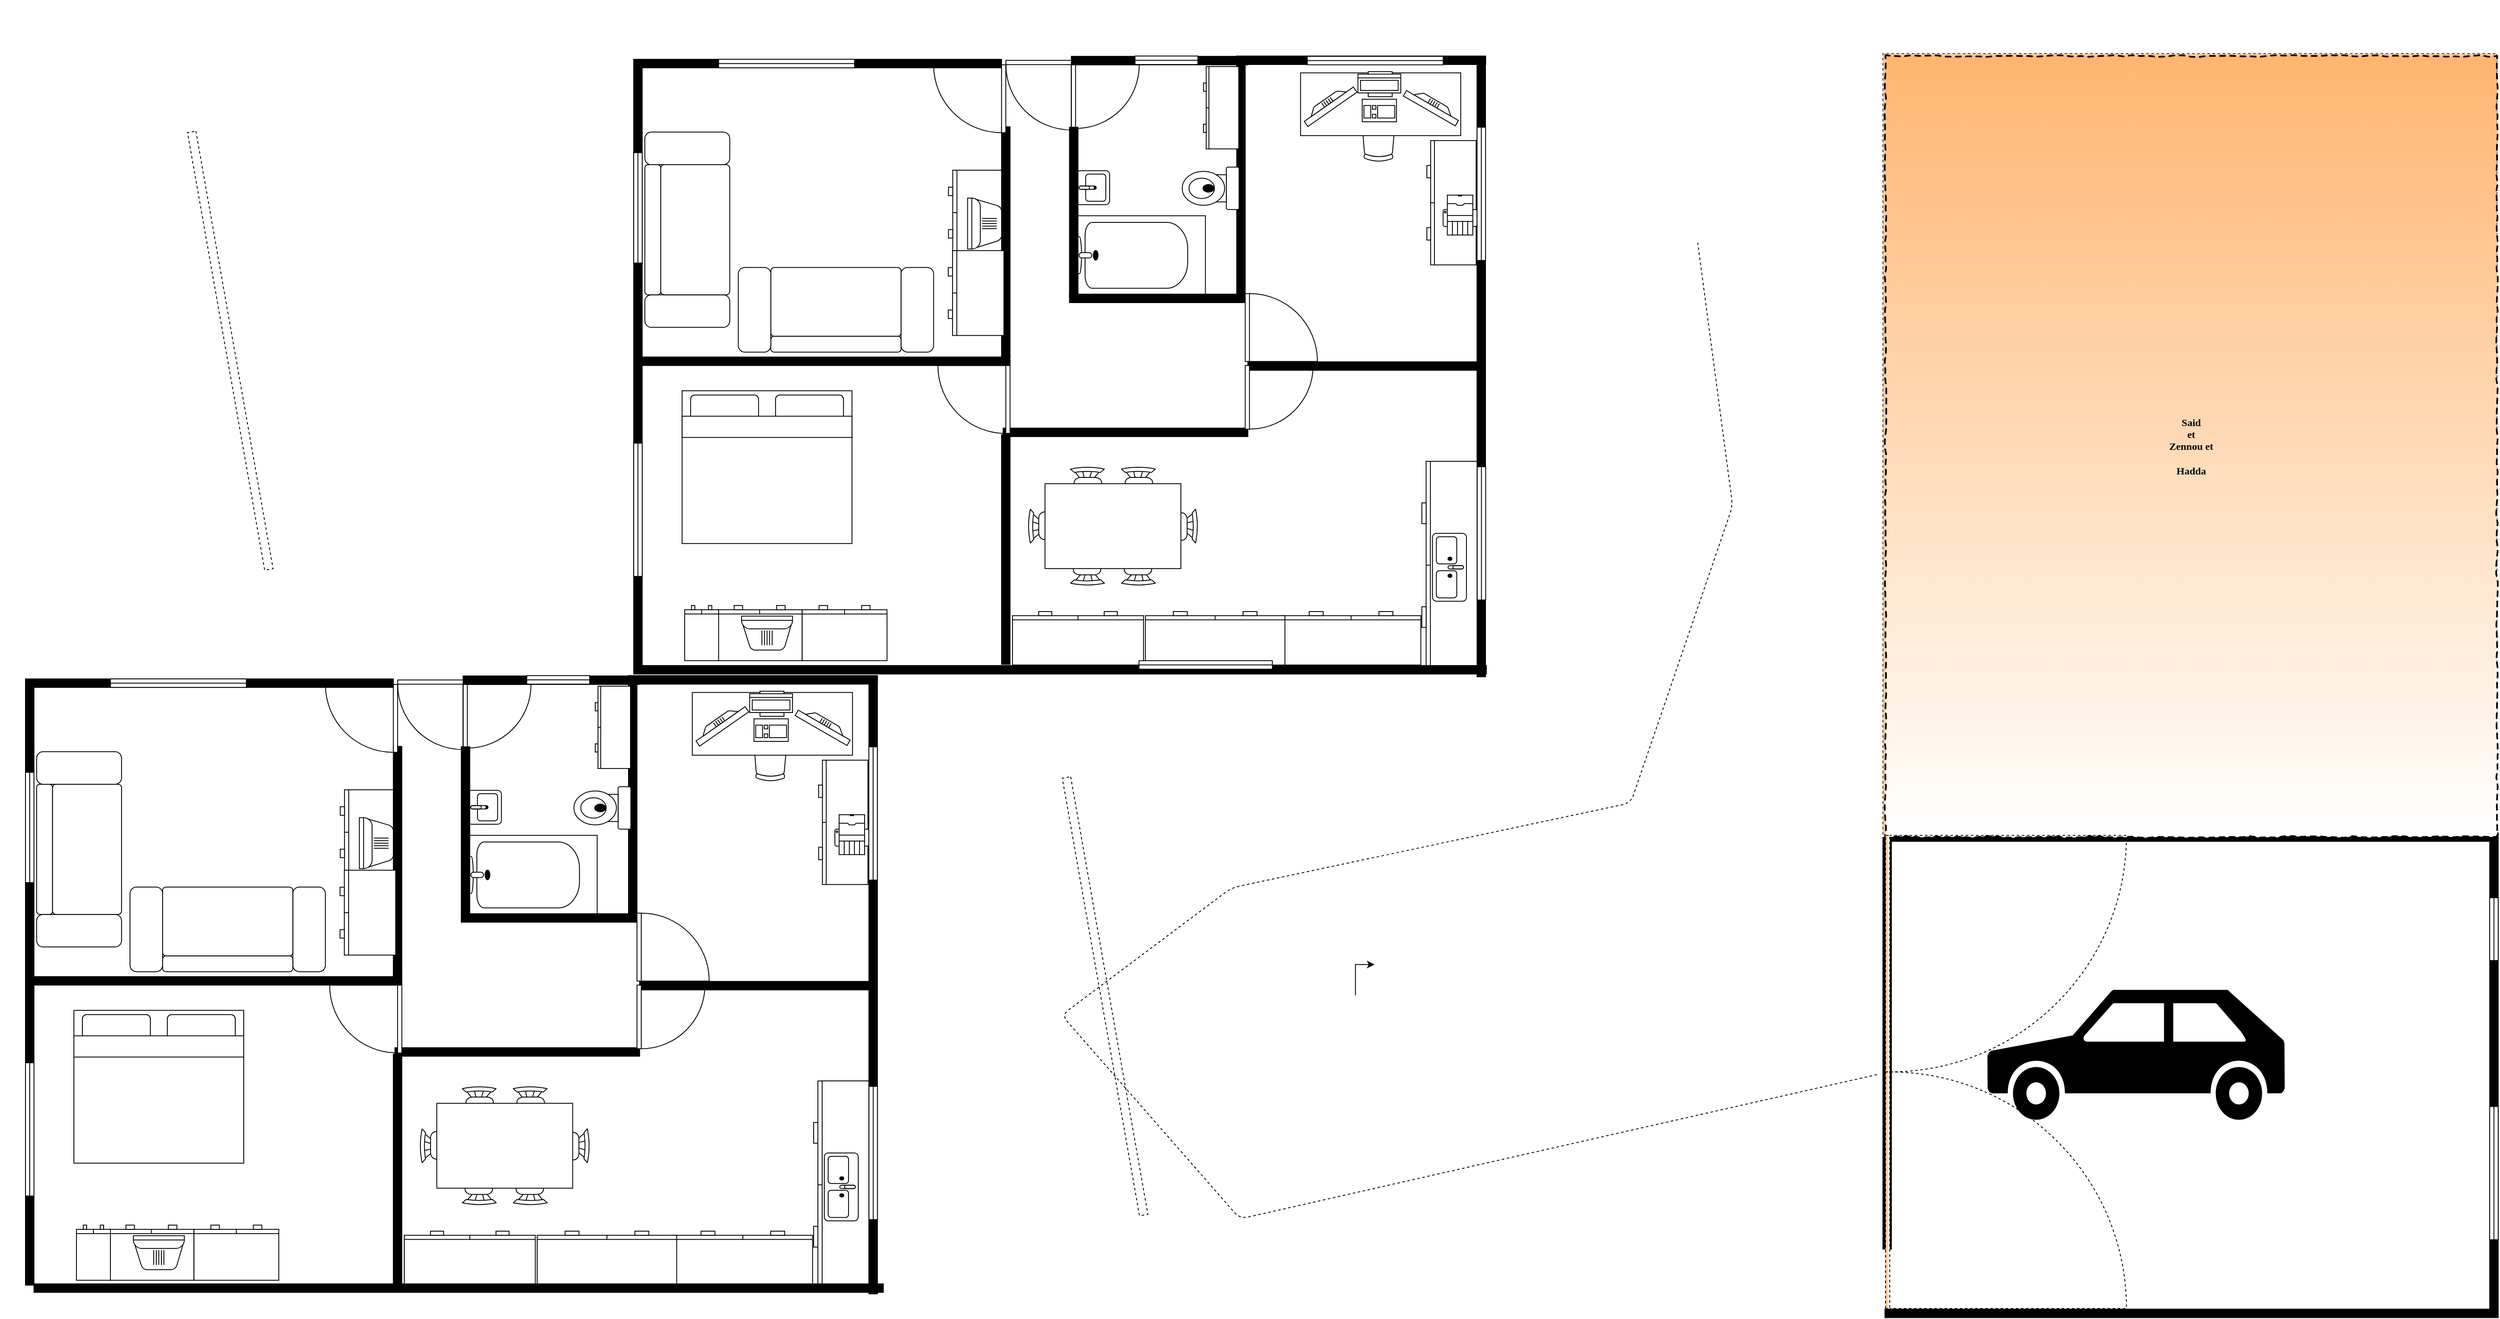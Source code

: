 <mxfile version="13.2.4" type="github">
  <diagram name="Page-1" id="38b20595-45e3-9b7f-d5ca-b57f44c5b66d">
    <mxGraphModel dx="1422" dy="791" grid="1" gridSize="10" guides="1" tooltips="1" connect="1" arrows="1" fold="1" page="1" pageScale="1" pageWidth="1100" pageHeight="850" background="#ffffff" math="0" shadow="0">
      <root>
        <mxCell id="0" />
        <mxCell id="1" parent="0" />
        <mxCell id="48ef80bc37b76060-128" value="" style="verticalLabelPosition=bottom;html=1;verticalAlign=top;align=center;strokeWidth=1;shape=mxgraph.floorplan.wallU;fillColor=#000000;rounded=0;shadow=0;comic=0;fontFamily=Verdana;fontSize=12;rotation=90;" parent="1" vertex="1">
          <mxGeometry x="2354.83" y="959.81" width="571.1" height="722.05" as="geometry" />
        </mxCell>
        <mxCell id="48ef80bc37b76060-326" value="" style="verticalLabelPosition=bottom;html=1;verticalAlign=top;align=center;strokeWidth=1;shape=mxgraph.floorplan.wall;fillColor=#000000;rounded=0;shadow=0;comic=0;fontFamily=Verdana;fontSize=12;direction=south;" parent="1" vertex="1">
          <mxGeometry x="2276.94" y="1040.53" width="10" height="155.14" as="geometry" />
        </mxCell>
        <mxCell id="Ew-Wta1iFRSx9hUNfACi-38" value="" style="verticalLabelPosition=bottom;html=1;verticalAlign=top;align=center;shape=mxgraph.floorplan.window;direction=south;" vertex="1" parent="1">
          <mxGeometry x="2991.38" y="1111.67" width="10" height="74" as="geometry" />
        </mxCell>
        <mxCell id="Ew-Wta1iFRSx9hUNfACi-41" value="" style="verticalLabelPosition=bottom;html=1;verticalAlign=top;align=center;shape=mxgraph.floorplan.window;direction=south;" vertex="1" parent="1">
          <mxGeometry x="2991.38" y="1357.64" width="10" height="157" as="geometry" />
        </mxCell>
        <mxCell id="Ew-Wta1iFRSx9hUNfACi-62" value="" style="verticalLabelPosition=bottom;html=1;verticalAlign=top;align=center;strokeWidth=1;shape=mxgraph.floorplan.wallCorner;fillColor=#000000;rounded=0;shadow=0;comic=0;fontFamily=Verdana;fontSize=12;" vertex="1" parent="1">
          <mxGeometry x="90.0" y="853.87" width="433.12" height="714.25" as="geometry" />
        </mxCell>
        <mxCell id="Ew-Wta1iFRSx9hUNfACi-65" value="" style="verticalLabelPosition=bottom;html=1;verticalAlign=top;align=center;strokeWidth=1;shape=mxgraph.floorplan.wallCorner;fillColor=#000000;direction=west;rounded=0;shadow=0;comic=0;fontFamily=Verdana;fontSize=12;" vertex="1" parent="1">
          <mxGeometry x="93.12" y="1202.62" width="440" height="12" as="geometry" />
        </mxCell>
        <mxCell id="Ew-Wta1iFRSx9hUNfACi-74" value="" style="group;rotation=0;" vertex="1" connectable="0" parent="1">
          <mxGeometry x="1940" y="54.5" width="280" height="827.645" as="geometry" />
        </mxCell>
        <mxCell id="Ew-Wta1iFRSx9hUNfACi-75" value="" style="verticalLabelPosition=bottom;html=1;verticalAlign=top;align=center;strokeWidth=1;shape=mxgraph.floorplan.office_chair;shadow=0;rounded=0;comic=0;fontFamily=Verdana;fontSize=12;rotation=-180;" vertex="1" parent="Ew-Wta1iFRSx9hUNfACi-74">
          <mxGeometry x="-993.258" y="856.742" width="40.341" height="63.568" as="geometry" />
        </mxCell>
        <mxCell id="Ew-Wta1iFRSx9hUNfACi-76" value="" style="shape=rect;shadow=0;rounded=0;comic=0;fontFamily=Verdana;fontSize=12;align=center;html=1;rotation=-180;" vertex="1" parent="Ew-Wta1iFRSx9hUNfACi-74">
          <mxGeometry x="-1064.863" y="815.348" width="188.593" height="73.917" as="geometry" />
        </mxCell>
        <mxCell id="Ew-Wta1iFRSx9hUNfACi-77" value="" style="verticalLabelPosition=bottom;html=1;verticalAlign=top;align=center;strokeWidth=1;shape=mxgraph.floorplan.workstation;shadow=0;flipV=1;rounded=0;comic=0;fontFamily=Verdana;fontSize=12;rotation=-180;" vertex="1" parent="Ew-Wta1iFRSx9hUNfACi-74">
          <mxGeometry x="-997.292" y="813.87" width="50.426" height="59.133" as="geometry" />
        </mxCell>
        <mxCell id="Ew-Wta1iFRSx9hUNfACi-78" value="" style="verticalLabelPosition=bottom;html=1;verticalAlign=top;align=center;strokeWidth=1;shape=mxgraph.floorplan.flat_tv;rounded=0;shadow=0;comic=0;fontFamily=Verdana;fontSize=12;rotation=-395;" vertex="1" parent="Ew-Wta1iFRSx9hUNfACi-74">
          <mxGeometry x="-1066.88" y="844.915" width="70.596" height="14.783" as="geometry" />
        </mxCell>
        <mxCell id="Ew-Wta1iFRSx9hUNfACi-79" value="" style="verticalLabelPosition=bottom;html=1;verticalAlign=top;align=center;strokeWidth=1;shape=mxgraph.floorplan.flat_tv;rounded=0;shadow=0;comic=0;fontFamily=Verdana;fontSize=12;rotation=-330;" vertex="1" parent="Ew-Wta1iFRSx9hUNfACi-74">
          <mxGeometry x="-944.849" y="846.393" width="70.596" height="14.783" as="geometry" />
        </mxCell>
        <mxCell id="Ew-Wta1iFRSx9hUNfACi-80" value="" style="verticalLabelPosition=bottom;html=1;verticalAlign=top;align=center;strokeWidth=1;shape=mxgraph.floorplan.wall;fillColor=#000000;direction=south;rounded=0;shadow=0;comic=0;fontFamily=Verdana;fontSize=12;" vertex="1" parent="Ew-Wta1iFRSx9hUNfACi-74">
          <mxGeometry x="-857.02" y="797.65" width="10.14" height="726.22" as="geometry" />
        </mxCell>
        <mxCell id="Ew-Wta1iFRSx9hUNfACi-81" value="" style="verticalLabelPosition=bottom;html=1;verticalAlign=top;align=center;strokeWidth=1;shape=mxgraph.floorplan.dresser;rounded=0;shadow=0;comic=0;fontFamily=Verdana;fontSize=12;rotation=-90;direction=west;" vertex="1" parent="Ew-Wta1iFRSx9hUNfACi-74">
          <mxGeometry x="-960.38" y="939.37" width="146.5" height="58" as="geometry" />
        </mxCell>
        <mxCell id="Ew-Wta1iFRSx9hUNfACi-82" value="" style="verticalLabelPosition=bottom;html=1;verticalAlign=top;align=center;shape=mxgraph.floorplan.printer;direction=west;" vertex="1" parent="Ew-Wta1iFRSx9hUNfACi-74">
          <mxGeometry x="-897.02" y="959.37" width="40" height="47" as="geometry" />
        </mxCell>
        <mxCell id="Ew-Wta1iFRSx9hUNfACi-107" value="" style="verticalLabelPosition=bottom;html=1;verticalAlign=top;align=center;shape=mxgraph.floorplan.window;direction=south;" vertex="1" parent="Ew-Wta1iFRSx9hUNfACi-74">
          <mxGeometry x="-856.88" y="1279.37" width="10" height="157" as="geometry" />
        </mxCell>
        <mxCell id="Ew-Wta1iFRSx9hUNfACi-97" value="" style="verticalLabelPosition=bottom;html=1;verticalAlign=top;align=center;strokeWidth=1;shape=mxgraph.floorplan.dresser;rounded=0;shadow=0;comic=0;fontFamily=Verdana;fontSize=12;rotation=-90;direction=north;" vertex="1" parent="Ew-Wta1iFRSx9hUNfACi-74">
          <mxGeometry x="-1036.875" y="1399.375" width="63" height="164.25" as="geometry" />
        </mxCell>
        <mxCell id="Ew-Wta1iFRSx9hUNfACi-154" value="" style="verticalLabelPosition=bottom;html=1;verticalAlign=top;align=center;shape=mxgraph.floorplan.window;direction=south;" vertex="1" parent="Ew-Wta1iFRSx9hUNfACi-74">
          <mxGeometry x="-857.02" y="879.37" width="10" height="157" as="geometry" />
        </mxCell>
        <mxCell id="Ew-Wta1iFRSx9hUNfACi-163" value="" style="verticalLabelPosition=bottom;html=1;verticalAlign=top;align=center;shape=mxgraph.floorplan.wall;fillColor=#000000;" vertex="1" parent="Ew-Wta1iFRSx9hUNfACi-74">
          <mxGeometry x="-1126.88" y="1155.76" width="269.86" height="10" as="geometry" />
        </mxCell>
        <mxCell id="Ew-Wta1iFRSx9hUNfACi-355" value="" style="shape=image;html=1;verticalAlign=top;verticalLabelPosition=bottom;labelBackgroundColor=#ffffff;imageAspect=0;aspect=fixed;image=https://cdn2.iconfinder.com/data/icons/vehicles-7/24/vehicles-03-128.png;dashed=1;strokeColor=#000000;strokeWidth=1;fillColor=#FFB570;gradientColor=#FFFFFF;fontFamily=Times New Roman;" vertex="1" parent="Ew-Wta1iFRSx9hUNfACi-74">
          <mxGeometry y="75.5" width="210" height="210" as="geometry" />
        </mxCell>
        <mxCell id="Ew-Wta1iFRSx9hUNfACi-83" value="" style="verticalLabelPosition=bottom;html=1;verticalAlign=top;align=center;strokeWidth=1;shape=mxgraph.floorplan.dresser;rounded=0;shadow=0;comic=0;fontFamily=Verdana;fontSize=12;rotation=90;direction=east;" vertex="1" parent="1">
          <mxGeometry x="443.12" y="1002.0" width="100" height="65" as="geometry" />
        </mxCell>
        <mxCell id="Ew-Wta1iFRSx9hUNfACi-86" value="" style="verticalLabelPosition=bottom;html=1;verticalAlign=top;align=center;strokeWidth=1;shape=mxgraph.floorplan.wall;fillColor=#000000;rounded=0;shadow=0;comic=0;fontFamily=Verdana;fontSize=12;" vertex="1" parent="1">
          <mxGeometry x="605.25" y="850.37" width="207.87" height="10" as="geometry" />
        </mxCell>
        <mxCell id="Ew-Wta1iFRSx9hUNfACi-88" value="" style="verticalLabelPosition=bottom;html=1;verticalAlign=top;align=center;strokeWidth=1;shape=mxgraph.floorplan.wall;fillColor=#000000;rounded=0;shadow=0;comic=0;fontFamily=Verdana;fontSize=12;direction=south;" vertex="1" parent="1">
          <mxGeometry x="523.12" y="933.37" width="10" height="270.5" as="geometry" />
        </mxCell>
        <mxCell id="Ew-Wta1iFRSx9hUNfACi-89" value="" style="verticalLabelPosition=bottom;html=1;verticalAlign=top;align=center;strokeWidth=1;shape=mxgraph.floorplan.wall;fillColor=#000000;direction=south;rounded=0;shadow=0;comic=0;fontFamily=Verdana;fontSize=12;" vertex="1" parent="1">
          <mxGeometry x="800.0" y="855.12" width="10" height="278.75" as="geometry" />
        </mxCell>
        <mxCell id="Ew-Wta1iFRSx9hUNfACi-90" value="" style="verticalLabelPosition=bottom;html=1;verticalAlign=top;align=center;strokeWidth=1;shape=mxgraph.floorplan.dresser;rounded=0;shadow=0;comic=0;fontFamily=Verdana;fontSize=12;rotation=-90;direction=west;" vertex="1" parent="1">
          <mxGeometry x="928.12" y="1417.37" width="244.75" height="65" as="geometry" />
        </mxCell>
        <mxCell id="Ew-Wta1iFRSx9hUNfACi-92" value="" style="verticalLabelPosition=bottom;html=1;verticalAlign=top;align=center;strokeWidth=1;shape=mxgraph.floorplan.toilet;rounded=0;shadow=0;comic=0;fontFamily=Verdana;fontSize=12;rotation=-90;direction=west;" vertex="1" parent="1">
          <mxGeometry x="744.27" y="972.37" width="50" height="67" as="geometry" />
        </mxCell>
        <mxCell id="Ew-Wta1iFRSx9hUNfACi-93" value="" style="verticalLabelPosition=bottom;html=1;verticalAlign=top;align=center;strokeWidth=1;shape=mxgraph.floorplan.sink_2;rounded=0;shadow=0;comic=0;fontFamily=Verdana;fontSize=12;rotation=90;direction=west;" vertex="1" parent="1">
          <mxGeometry x="610.62" y="985.37" width="40" height="39.5" as="geometry" />
        </mxCell>
        <mxCell id="Ew-Wta1iFRSx9hUNfACi-94" value="" style="verticalLabelPosition=bottom;html=1;verticalAlign=top;align=center;strokeWidth=1;shape=mxgraph.floorplan.dresser;rounded=0;shadow=0;comic=0;fontFamily=Verdana;fontSize=12;flipV=1;direction=east;" vertex="1" parent="1">
          <mxGeometry x="288.25" y="1497.37" width="100" height="65" as="geometry" />
        </mxCell>
        <mxCell id="Ew-Wta1iFRSx9hUNfACi-98" value="" style="verticalLabelPosition=bottom;html=1;verticalAlign=top;align=center;strokeWidth=1;shape=mxgraph.floorplan.dresser;rounded=0;shadow=0;comic=0;fontFamily=Verdana;fontSize=12;rotation=90;" vertex="1" parent="1">
          <mxGeometry x="443.12" y="1096.5" width="100" height="65.5" as="geometry" />
        </mxCell>
        <mxCell id="Ew-Wta1iFRSx9hUNfACi-99" value="" style="verticalLabelPosition=bottom;html=1;verticalAlign=top;align=center;strokeWidth=1;shape=mxgraph.floorplan.dresser;rounded=0;shadow=0;comic=0;fontFamily=Verdana;fontSize=12;rotation=90;" vertex="1" parent="1">
          <mxGeometry x="733.12" y="890.17" width="97" height="41.5" as="geometry" />
        </mxCell>
        <mxCell id="Ew-Wta1iFRSx9hUNfACi-100" value="" style="verticalLabelPosition=bottom;html=1;verticalAlign=top;align=center;strokeWidth=1;shape=mxgraph.floorplan.sink_double;rounded=0;shadow=0;comic=0;fontFamily=Verdana;fontSize=12;flipV=1;direction=south;" vertex="1" parent="1">
          <mxGeometry x="1030.49" y="1412.37" width="40" height="80" as="geometry" />
        </mxCell>
        <mxCell id="Ew-Wta1iFRSx9hUNfACi-102" value="" style="verticalLabelPosition=bottom;html=1;verticalAlign=top;align=center;shape=mxgraph.floorplan.sofa;direction=west;" vertex="1" parent="1">
          <mxGeometry x="213.12" y="1099.08" width="230" height="99.75" as="geometry" />
        </mxCell>
        <mxCell id="Ew-Wta1iFRSx9hUNfACi-103" value="" style="verticalLabelPosition=bottom;html=1;verticalAlign=top;align=center;shape=mxgraph.floorplan.sofa;direction=north;noLabel=0;" vertex="1" parent="1">
          <mxGeometry x="103.12" y="939.67" width="100" height="230" as="geometry" />
        </mxCell>
        <mxCell id="Ew-Wta1iFRSx9hUNfACi-104" value="" style="verticalLabelPosition=bottom;html=1;verticalAlign=top;align=center;shape=mxgraph.floorplan.window;" vertex="1" parent="1">
          <mxGeometry x="190.0" y="853.87" width="160" height="10" as="geometry" />
        </mxCell>
        <mxCell id="Ew-Wta1iFRSx9hUNfACi-106" value="" style="verticalLabelPosition=bottom;html=1;verticalAlign=top;align=center;shape=mxgraph.floorplan.window;" vertex="1" parent="1">
          <mxGeometry x="680.27" y="850" width="74" height="10" as="geometry" />
        </mxCell>
        <mxCell id="Ew-Wta1iFRSx9hUNfACi-108" value="" style="verticalLabelPosition=bottom;html=1;verticalAlign=top;align=center;shape=mxgraph.floorplan.window;direction=south;" vertex="1" parent="1">
          <mxGeometry x="90.0" y="1306.12" width="10" height="157" as="geometry" />
        </mxCell>
        <mxCell id="Ew-Wta1iFRSx9hUNfACi-110" value="" style="verticalLabelPosition=bottom;html=1;verticalAlign=top;align=center;strokeWidth=1;shape=mxgraph.floorplan.dresser;rounded=0;shadow=0;comic=0;fontFamily=Verdana;fontSize=12;flipV=1;direction=east;" vertex="1" parent="1">
          <mxGeometry x="188.25" y="1497.37" width="100" height="65" as="geometry" />
        </mxCell>
        <mxCell id="Ew-Wta1iFRSx9hUNfACi-112" value="" style="verticalLabelPosition=bottom;html=1;verticalAlign=top;align=center;shape=mxgraph.floorplan.bed_double;direction=east;" vertex="1" parent="1">
          <mxGeometry x="147.0" y="1244.37" width="200" height="180" as="geometry" />
        </mxCell>
        <mxCell id="Ew-Wta1iFRSx9hUNfACi-116" value="" style="verticalLabelPosition=bottom;html=1;verticalAlign=top;align=center;shape=mxgraph.floorplan.doorRight;aspect=fixed;direction=north;" vertex="1" parent="1">
          <mxGeometry x="605.25" y="860.37" width="79.69" height="75" as="geometry" />
        </mxCell>
        <mxCell id="Ew-Wta1iFRSx9hUNfACi-117" value="" style="verticalLabelPosition=bottom;html=1;verticalAlign=top;align=center;shape=mxgraph.floorplan.wall;fillColor=#000000;direction=south;" vertex="1" parent="1">
          <mxGeometry x="603.12" y="933.87" width="10" height="200" as="geometry" />
        </mxCell>
        <mxCell id="Ew-Wta1iFRSx9hUNfACi-118" value="" style="verticalLabelPosition=bottom;html=1;verticalAlign=top;align=center;shape=mxgraph.floorplan.crt_tv;direction=west;" vertex="1" parent="1">
          <mxGeometry x="217.0" y="1509.87" width="60" height="40" as="geometry" />
        </mxCell>
        <mxCell id="Ew-Wta1iFRSx9hUNfACi-119" value="" style="verticalLabelPosition=bottom;html=1;verticalAlign=top;align=center;shape=mxgraph.floorplan.bathtub;direction=east;" vertex="1" parent="1">
          <mxGeometry x="613.12" y="1038.19" width="150" height="93.18" as="geometry" />
        </mxCell>
        <mxCell id="Ew-Wta1iFRSx9hUNfACi-120" value="" style="verticalLabelPosition=bottom;html=1;verticalAlign=top;align=center;strokeWidth=1;shape=mxgraph.floorplan.dresser;rounded=0;shadow=0;comic=0;fontFamily=Verdana;fontSize=12;flipV=1;direction=east;" vertex="1" parent="1">
          <mxGeometry x="150.0" y="1497.37" width="40" height="65" as="geometry" />
        </mxCell>
        <mxCell id="Ew-Wta1iFRSx9hUNfACi-121" value="" style="verticalLabelPosition=bottom;html=1;verticalAlign=top;align=center;shape=mxgraph.floorplan.window;direction=south;" vertex="1" parent="1">
          <mxGeometry x="90.0" y="963.87" width="10" height="130" as="geometry" />
        </mxCell>
        <mxCell id="Ew-Wta1iFRSx9hUNfACi-131" value="" style="verticalLabelPosition=bottom;html=1;verticalAlign=top;align=center;shape=mxgraph.floorplan.crt_tv;direction=south;" vertex="1" parent="1">
          <mxGeometry x="483.12" y="1017.37" width="40" height="60" as="geometry" />
        </mxCell>
        <mxCell id="Ew-Wta1iFRSx9hUNfACi-134" value="" style="verticalLabelPosition=bottom;html=1;verticalAlign=top;align=center;strokeWidth=1;shape=mxgraph.floorplan.wall;fillColor=#000000;rounded=0;shadow=0;comic=0;fontFamily=Verdana;fontSize=12;" vertex="1" parent="1">
          <mxGeometry x="800.0" y="850" width="293.12" height="10" as="geometry" />
        </mxCell>
        <mxCell id="Ew-Wta1iFRSx9hUNfACi-136" value="" style="verticalLabelPosition=bottom;html=1;verticalAlign=top;align=center;strokeWidth=1;shape=mxgraph.floorplan.wall;fillColor=#000000;rounded=0;shadow=0;comic=0;fontFamily=Verdana;fontSize=12;" vertex="1" parent="1">
          <mxGeometry x="603.12" y="977" width="206.88" height="317.07" as="geometry" />
        </mxCell>
        <mxCell id="Ew-Wta1iFRSx9hUNfACi-139" value="" style="verticalLabelPosition=bottom;html=1;verticalAlign=top;align=center;strokeWidth=1;shape=mxgraph.floorplan.wall;fillColor=#000000;rounded=0;shadow=0;comic=0;fontFamily=Verdana;fontSize=12;direction=south;" vertex="1" parent="1">
          <mxGeometry x="523.12" y="1296.12" width="10" height="270.5" as="geometry" />
        </mxCell>
        <mxCell id="Ew-Wta1iFRSx9hUNfACi-142" value="" style="verticalLabelPosition=bottom;html=1;verticalAlign=top;align=center;shape=mxgraph.floorplan.chair;shadow=0;" vertex="1" parent="1">
          <mxGeometry x="604.27" y="1333.87" width="40" height="52" as="geometry" />
        </mxCell>
        <mxCell id="Ew-Wta1iFRSx9hUNfACi-143" value="" style="verticalLabelPosition=bottom;html=1;verticalAlign=top;align=center;shape=mxgraph.floorplan.chair;shadow=0;direction=west;" vertex="1" parent="1">
          <mxGeometry x="604.27" y="1421.87" width="40" height="52" as="geometry" />
        </mxCell>
        <mxCell id="Ew-Wta1iFRSx9hUNfACi-144" value="" style="verticalLabelPosition=bottom;html=1;verticalAlign=top;align=center;shape=mxgraph.floorplan.chair;shadow=0;direction=north;" vertex="1" parent="1">
          <mxGeometry x="554.27" y="1383.87" width="52" height="40" as="geometry" />
        </mxCell>
        <mxCell id="Ew-Wta1iFRSx9hUNfACi-145" value="" style="verticalLabelPosition=bottom;html=1;verticalAlign=top;align=center;shape=mxgraph.floorplan.chair;shadow=0;direction=south" vertex="1" parent="1">
          <mxGeometry x="702.27" y="1383.87" width="52" height="40" as="geometry" />
        </mxCell>
        <mxCell id="Ew-Wta1iFRSx9hUNfACi-146" value="" style="verticalLabelPosition=bottom;html=1;verticalAlign=top;align=center;shape=mxgraph.floorplan.chair;shadow=0;" vertex="1" parent="1">
          <mxGeometry x="664.27" y="1333.87" width="40" height="52" as="geometry" />
        </mxCell>
        <mxCell id="Ew-Wta1iFRSx9hUNfACi-147" value="" style="verticalLabelPosition=bottom;html=1;verticalAlign=top;align=center;shape=mxgraph.floorplan.chair;shadow=0;direction=west;" vertex="1" parent="1">
          <mxGeometry x="664.27" y="1421.87" width="40" height="52" as="geometry" />
        </mxCell>
        <mxCell id="Ew-Wta1iFRSx9hUNfACi-148" value="" style="shape=rect;shadow=0;html=1;" vertex="1" parent="1">
          <mxGeometry x="574.27" y="1353.87" width="160" height="100" as="geometry" />
        </mxCell>
        <mxCell id="Ew-Wta1iFRSx9hUNfACi-149" value="" style="verticalLabelPosition=bottom;html=1;verticalAlign=top;align=center;strokeWidth=1;shape=mxgraph.floorplan.dresser;rounded=0;shadow=0;comic=0;fontFamily=Verdana;fontSize=12;rotation=-90;direction=north;" vertex="1" parent="1">
          <mxGeometry x="743.115" y="1453.875" width="63" height="164.25" as="geometry" />
        </mxCell>
        <mxCell id="Ew-Wta1iFRSx9hUNfACi-150" value="" style="verticalLabelPosition=bottom;html=1;verticalAlign=top;align=center;strokeWidth=1;shape=mxgraph.floorplan.dresser;rounded=0;shadow=0;comic=0;fontFamily=Verdana;fontSize=12;rotation=-90;direction=north;" vertex="1" parent="1">
          <mxGeometry x="581.62" y="1458.87" width="63" height="154.26" as="geometry" />
        </mxCell>
        <mxCell id="Ew-Wta1iFRSx9hUNfACi-155" value="" style="verticalLabelPosition=bottom;html=1;verticalAlign=top;align=center;strokeWidth=1;shape=mxgraph.floorplan.wall;fillColor=#000000;rounded=0;shadow=0;comic=0;fontFamily=Verdana;fontSize=12;" vertex="1" parent="1">
          <mxGeometry x="100.0" y="1566.62" width="1000" height="10" as="geometry" />
        </mxCell>
        <mxCell id="Ew-Wta1iFRSx9hUNfACi-158" value="" style="verticalLabelPosition=bottom;html=1;verticalAlign=top;align=center;shape=mxgraph.floorplan.wall;fillColor=#000000;direction=west;" vertex="1" parent="1">
          <mxGeometry x="525.0" y="1288.37" width="288.12" height="10" as="geometry" />
        </mxCell>
        <mxCell id="Ew-Wta1iFRSx9hUNfACi-161" value="" style="verticalLabelPosition=bottom;html=1;verticalAlign=top;align=center;shape=mxgraph.floorplan.doorLeft;aspect=fixed;direction=south;" vertex="1" parent="1">
          <mxGeometry x="443.12" y="860.37" width="85" height="80" as="geometry" />
        </mxCell>
        <mxCell id="Ew-Wta1iFRSx9hUNfACi-162" value="" style="verticalLabelPosition=bottom;html=1;verticalAlign=top;align=center;shape=mxgraph.floorplan.doorLeft;aspect=fixed;direction=south;" vertex="1" parent="1">
          <mxGeometry x="448.12" y="1214.62" width="85" height="80" as="geometry" />
        </mxCell>
        <mxCell id="Ew-Wta1iFRSx9hUNfACi-167" value="" style="verticalLabelPosition=bottom;html=1;verticalAlign=top;align=center;shape=mxgraph.floorplan.doorRight;aspect=fixed;direction=north;" vertex="1" parent="1">
          <mxGeometry x="810.0" y="1214.62" width="79.69" height="75" as="geometry" />
        </mxCell>
        <mxCell id="Ew-Wta1iFRSx9hUNfACi-168" value="" style="verticalLabelPosition=bottom;html=1;verticalAlign=top;align=center;shape=mxgraph.floorplan.doorLeft;aspect=fixed;direction=north;" vertex="1" parent="1">
          <mxGeometry x="810.0" y="1129.87" width="85" height="80" as="geometry" />
        </mxCell>
        <mxCell id="Ew-Wta1iFRSx9hUNfACi-169" value="" style="verticalLabelPosition=bottom;html=1;verticalAlign=top;align=center;shape=mxgraph.floorplan.doorRight;aspect=fixed;direction=east;" vertex="1" parent="1">
          <mxGeometry x="528.22" y="855.12" width="77.03" height="81.85" as="geometry" />
        </mxCell>
        <mxCell id="Ew-Wta1iFRSx9hUNfACi-238" value="" style="shape=image;html=1;verticalAlign=top;verticalLabelPosition=bottom;labelBackgroundColor=#ffffff;imageAspect=0;aspect=fixed;image=https://cdn4.iconfinder.com/data/icons/halloween-62/512/5-128.png;strokeColor=#757575;strokeWidth=1;fillColor=none;gradientColor=#ffffff;" vertex="1" parent="1">
          <mxGeometry x="429.12" y="130.06" width="128" height="128" as="geometry" />
        </mxCell>
        <mxCell id="Ew-Wta1iFRSx9hUNfACi-239" value="" style="shape=image;html=1;verticalAlign=top;verticalLabelPosition=bottom;labelBackgroundColor=#ffffff;imageAspect=0;aspect=fixed;image=https://cdn4.iconfinder.com/data/icons/halloween-62/512/5-128.png;strokeColor=#757575;strokeWidth=1;fillColor=none;gradientColor=#ffffff;" vertex="1" parent="1">
          <mxGeometry x="83.12" y="120" width="128" height="128" as="geometry" />
        </mxCell>
        <mxCell id="Ew-Wta1iFRSx9hUNfACi-242" value="" style="shape=image;html=1;verticalAlign=top;verticalLabelPosition=bottom;labelBackgroundColor=#ffffff;imageAspect=0;aspect=fixed;image=https://cdn4.iconfinder.com/data/icons/halloween-62/512/5-128.png;strokeColor=#757575;strokeWidth=1;fillColor=none;gradientColor=#ffffff;" vertex="1" parent="1">
          <mxGeometry x="60.25" y="513.17" width="128" height="128" as="geometry" />
        </mxCell>
        <mxCell id="Ew-Wta1iFRSx9hUNfACi-244" value="" style="shape=image;html=1;verticalAlign=top;verticalLabelPosition=bottom;labelBackgroundColor=#ffffff;imageAspect=0;aspect=fixed;image=https://cdn4.iconfinder.com/data/icons/halloween-62/512/5-128.png;strokeColor=#757575;strokeWidth=1;fillColor=none;gradientColor=#ffffff;" vertex="1" parent="1">
          <mxGeometry x="653.27" y="551.54" width="128" height="128" as="geometry" />
        </mxCell>
        <mxCell id="Ew-Wta1iFRSx9hUNfACi-246" value="" style="shape=image;html=1;verticalAlign=top;verticalLabelPosition=bottom;labelBackgroundColor=#ffffff;imageAspect=0;aspect=fixed;image=https://cdn3.iconfinder.com/data/icons/spring-2-1/30/Grass-128.png;strokeColor=#757575;strokeWidth=1;fillColor=none;gradientColor=#ffffff;" vertex="1" parent="1">
          <mxGeometry x="454.12" y="201.81" width="98" height="98" as="geometry" />
        </mxCell>
        <mxCell id="Ew-Wta1iFRSx9hUNfACi-248" value="" style="shape=image;html=1;verticalAlign=top;verticalLabelPosition=bottom;labelBackgroundColor=#ffffff;imageAspect=0;aspect=fixed;image=https://cdn1.iconfinder.com/data/icons/windows8_icons_iconpharm/26/grass.png;strokeColor=#757575;strokeWidth=1;fillColor=none;gradientColor=#ffffff;" vertex="1" parent="1">
          <mxGeometry x="167.12" y="222" width="26" height="26" as="geometry" />
        </mxCell>
        <mxCell id="Ew-Wta1iFRSx9hUNfACi-249" value="" style="shape=image;html=1;verticalAlign=top;verticalLabelPosition=bottom;labelBackgroundColor=#ffffff;imageAspect=0;aspect=fixed;image=https://cdn3.iconfinder.com/data/icons/spring-2-1/30/Grass-128.png;strokeColor=#757575;strokeWidth=1;fillColor=none;gradientColor=#ffffff;" vertex="1" parent="1">
          <mxGeometry x="495.12" y="752" width="98" height="98" as="geometry" />
        </mxCell>
        <mxCell id="Ew-Wta1iFRSx9hUNfACi-251" value="" style="shape=image;html=1;verticalAlign=top;verticalLabelPosition=bottom;labelBackgroundColor=#ffffff;imageAspect=0;aspect=fixed;image=https://cdn3.iconfinder.com/data/icons/shopping-1-18/512/shopping-shop-buy-discount-08-128.png;strokeColor=#757575;strokeWidth=1;fillColor=none;gradientColor=#ffffff;direction=east;rotation=15;" vertex="1" parent="1">
          <mxGeometry x="211.56" y="228" width="128" height="128" as="geometry" />
        </mxCell>
        <mxCell id="Ew-Wta1iFRSx9hUNfACi-256" value="" style="shape=image;html=1;verticalAlign=top;verticalLabelPosition=bottom;labelBackgroundColor=#ffffff;imageAspect=0;aspect=fixed;image=https://cdn2.iconfinder.com/data/icons/slavic-calendar/26/SLAVIC-SYMBOLS-READY_16-128.png;strokeColor=#757575;strokeWidth=1;fillColor=none;gradientColor=#ffffff;" vertex="1" parent="1">
          <mxGeometry x="240.68" y="180" width="80" height="80" as="geometry" />
        </mxCell>
        <mxCell id="Ew-Wta1iFRSx9hUNfACi-257" value="" style="verticalLabelPosition=bottom;html=1;verticalAlign=top;align=center;shape=mxgraph.floorplan.wall;fillColor=none;strokeColor=#000000;strokeWidth=1;direction=south;dashed=1;rotation=-10;" vertex="1" parent="1">
          <mxGeometry x="323.64" y="205.37" width="15" height="523.5" as="geometry" />
        </mxCell>
        <mxCell id="Ew-Wta1iFRSx9hUNfACi-258" value="" style="shape=image;html=1;verticalAlign=top;verticalLabelPosition=bottom;labelBackgroundColor=#ffffff;imageAspect=0;aspect=fixed;image=https://cdn3.iconfinder.com/data/icons/shopping-1-18/512/shopping-shop-buy-discount-08-128.png;strokeColor=#757575;strokeWidth=1;fillColor=none;gradientColor=#ffffff;direction=east;rotation=15;" vertex="1" parent="1">
          <mxGeometry x="231.56" y="330" width="128" height="128" as="geometry" />
        </mxCell>
        <mxCell id="Ew-Wta1iFRSx9hUNfACi-260" value="" style="shape=image;html=1;verticalAlign=top;verticalLabelPosition=bottom;labelBackgroundColor=#ffffff;imageAspect=0;aspect=fixed;image=https://cdn3.iconfinder.com/data/icons/shopping-1-18/512/shopping-shop-buy-discount-08-128.png;strokeColor=#757575;strokeWidth=1;fillColor=none;gradientColor=#ffffff;direction=east;rotation=15;" vertex="1" parent="1">
          <mxGeometry x="261.78" y="458" width="128" height="128" as="geometry" />
        </mxCell>
        <mxCell id="Ew-Wta1iFRSx9hUNfACi-261" value="" style="shape=image;html=1;verticalAlign=top;verticalLabelPosition=bottom;labelBackgroundColor=#ffffff;imageAspect=0;aspect=fixed;image=https://cdn3.iconfinder.com/data/icons/shopping-1-18/512/shopping-shop-buy-discount-08-128.png;strokeColor=#757575;strokeWidth=1;fillColor=none;gradientColor=#ffffff;direction=east;rotation=15;" vertex="1" parent="1">
          <mxGeometry x="276.68" y="586" width="128" height="128" as="geometry" />
        </mxCell>
        <mxCell id="Ew-Wta1iFRSx9hUNfACi-263" value="" style="shape=image;html=1;verticalAlign=top;verticalLabelPosition=bottom;labelBackgroundColor=#ffffff;imageAspect=0;aspect=fixed;image=https://cdn2.iconfinder.com/data/icons/slavic-calendar/26/SLAVIC-SYMBOLS-READY_16-128.png;strokeColor=#757575;strokeWidth=1;fillColor=none;gradientColor=#ffffff;" vertex="1" parent="1">
          <mxGeometry x="330" y="720" width="80" height="80" as="geometry" />
        </mxCell>
        <mxCell id="Ew-Wta1iFRSx9hUNfACi-267" value="" style="shape=image;html=1;verticalAlign=top;verticalLabelPosition=bottom;labelBackgroundColor=#ffffff;imageAspect=0;aspect=fixed;image=https://cdn4.iconfinder.com/data/icons/Gifts/128/rose.png;dashed=1;strokeColor=#000000;strokeWidth=1;fillColor=none;gradientColor=#ffffff;" vertex="1" parent="1">
          <mxGeometry x="713.31" y="222.19" width="49.81" height="49.81" as="geometry" />
        </mxCell>
        <mxCell id="Ew-Wta1iFRSx9hUNfACi-270" value="" style="shape=image;html=1;verticalAlign=top;verticalLabelPosition=bottom;labelBackgroundColor=#ffffff;imageAspect=0;aspect=fixed;image=https://cdn4.iconfinder.com/data/icons/Gifts/128/rose.png;dashed=1;strokeColor=#000000;strokeWidth=1;fillColor=none;gradientColor=#ffffff;" vertex="1" parent="1">
          <mxGeometry x="563" y="263.87" width="50.12" height="50.12" as="geometry" />
        </mxCell>
        <mxCell id="Ew-Wta1iFRSx9hUNfACi-271" value="" style="shape=image;html=1;verticalAlign=top;verticalLabelPosition=bottom;labelBackgroundColor=#ffffff;imageAspect=0;aspect=fixed;image=https://cdn3.iconfinder.com/data/icons/spring-2-1/30/Grass-128.png;strokeColor=#757575;strokeWidth=1;fillColor=none;gradientColor=#ffffff;" vertex="1" parent="1">
          <mxGeometry x="680.27" y="115.77" width="98" height="98" as="geometry" />
        </mxCell>
        <mxCell id="Ew-Wta1iFRSx9hUNfACi-272" value="" style="shape=image;html=1;verticalAlign=top;verticalLabelPosition=bottom;labelBackgroundColor=#ffffff;imageAspect=0;aspect=fixed;image=https://cdn3.iconfinder.com/data/icons/spring-2-1/30/Grass-128.png;strokeColor=#757575;strokeWidth=1;fillColor=none;gradientColor=#ffffff;" vertex="1" parent="1">
          <mxGeometry x="617.12" y="184.2" width="98" height="98" as="geometry" />
        </mxCell>
        <mxCell id="Ew-Wta1iFRSx9hUNfACi-273" value="" style="shape=image;html=1;verticalAlign=top;verticalLabelPosition=bottom;labelBackgroundColor=#ffffff;imageAspect=0;aspect=fixed;image=https://cdn3.iconfinder.com/data/icons/spring-2-1/30/Grass-128.png;strokeColor=#757575;strokeWidth=1;fillColor=none;gradientColor=#ffffff;" vertex="1" parent="1">
          <mxGeometry x="550.21" y="408.81" width="98" height="98" as="geometry" />
        </mxCell>
        <mxCell id="Ew-Wta1iFRSx9hUNfACi-274" value="" style="shape=image;html=1;verticalAlign=top;verticalLabelPosition=bottom;labelBackgroundColor=#ffffff;imageAspect=0;aspect=fixed;image=https://cdn3.iconfinder.com/data/icons/spring-2-1/30/Grass-128.png;strokeColor=#757575;strokeWidth=1;fillColor=none;gradientColor=#ffffff;" vertex="1" parent="1">
          <mxGeometry x="606.27" y="269.17" width="98" height="98" as="geometry" />
        </mxCell>
        <mxCell id="Ew-Wta1iFRSx9hUNfACi-275" value="" style="shape=image;html=1;verticalAlign=top;verticalLabelPosition=bottom;labelBackgroundColor=#ffffff;imageAspect=0;aspect=fixed;image=https://cdn3.iconfinder.com/data/icons/spring-2-1/30/Grass-128.png;strokeColor=#757575;strokeWidth=1;fillColor=none;gradientColor=#ffffff;" vertex="1" parent="1">
          <mxGeometry x="715.12" y="87.68" width="98" height="98" as="geometry" />
        </mxCell>
        <mxCell id="Ew-Wta1iFRSx9hUNfACi-276" value="" style="shape=image;html=1;verticalAlign=top;verticalLabelPosition=bottom;labelBackgroundColor=#ffffff;imageAspect=0;aspect=fixed;image=https://cdn3.iconfinder.com/data/icons/spring-2-1/30/Grass-128.png;strokeColor=#757575;strokeWidth=1;fillColor=none;gradientColor=#ffffff;" vertex="1" parent="1">
          <mxGeometry x="653.27" y="149.0" width="98" height="98" as="geometry" />
        </mxCell>
        <mxCell id="Ew-Wta1iFRSx9hUNfACi-277" value="" style="shape=image;html=1;verticalAlign=top;verticalLabelPosition=bottom;labelBackgroundColor=#ffffff;imageAspect=0;aspect=fixed;image=https://cdn3.iconfinder.com/data/icons/spring-2-1/30/Grass-128.png;strokeColor=#757575;strokeWidth=1;fillColor=none;gradientColor=#ffffff;" vertex="1" parent="1">
          <mxGeometry x="566.27" y="354.69" width="98" height="98" as="geometry" />
        </mxCell>
        <mxCell id="Ew-Wta1iFRSx9hUNfACi-279" value="" style="shape=image;html=1;verticalAlign=top;verticalLabelPosition=bottom;labelBackgroundColor=#ffffff;imageAspect=0;aspect=fixed;image=https://cdn3.iconfinder.com/data/icons/spring-2-1/30/Grass-128.png;strokeColor=#757575;strokeWidth=1;fillColor=none;gradientColor=#ffffff;" vertex="1" parent="1">
          <mxGeometry x="495.12" y="728" width="98" height="98" as="geometry" />
        </mxCell>
        <mxCell id="Ew-Wta1iFRSx9hUNfACi-280" value="" style="shape=image;html=1;verticalAlign=top;verticalLabelPosition=bottom;labelBackgroundColor=#ffffff;imageAspect=0;aspect=fixed;image=https://cdn3.iconfinder.com/data/icons/spring-2-1/30/Grass-128.png;strokeColor=#757575;strokeWidth=1;fillColor=none;gradientColor=#ffffff;" vertex="1" parent="1">
          <mxGeometry x="497.73" y="682" width="98" height="98" as="geometry" />
        </mxCell>
        <mxCell id="Ew-Wta1iFRSx9hUNfACi-281" value="" style="shape=image;html=1;verticalAlign=top;verticalLabelPosition=bottom;labelBackgroundColor=#ffffff;imageAspect=0;aspect=fixed;image=https://cdn3.iconfinder.com/data/icons/spring-2-1/30/Grass-128.png;strokeColor=#757575;strokeWidth=1;fillColor=none;gradientColor=#ffffff;" vertex="1" parent="1">
          <mxGeometry x="492.62" y="645" width="98" height="98" as="geometry" />
        </mxCell>
        <mxCell id="Ew-Wta1iFRSx9hUNfACi-282" value="" style="shape=image;html=1;verticalAlign=top;verticalLabelPosition=bottom;labelBackgroundColor=#ffffff;imageAspect=0;aspect=fixed;image=https://cdn3.iconfinder.com/data/icons/spring-2-1/30/Grass-128.png;strokeColor=#757575;strokeWidth=1;fillColor=none;gradientColor=#ffffff;" vertex="1" parent="1">
          <mxGeometry x="497.73" y="615" width="98" height="98" as="geometry" />
        </mxCell>
        <mxCell id="Ew-Wta1iFRSx9hUNfACi-283" value="" style="shape=image;html=1;verticalAlign=top;verticalLabelPosition=bottom;labelBackgroundColor=#ffffff;imageAspect=0;aspect=fixed;image=https://cdn3.iconfinder.com/data/icons/spring-2-1/30/Grass-128.png;strokeColor=#757575;strokeWidth=1;fillColor=none;gradientColor=#ffffff;" vertex="1" parent="1">
          <mxGeometry x="503.81" y="573.31" width="98" height="98" as="geometry" />
        </mxCell>
        <mxCell id="Ew-Wta1iFRSx9hUNfACi-284" value="" style="shape=image;html=1;verticalAlign=top;verticalLabelPosition=bottom;labelBackgroundColor=#ffffff;imageAspect=0;aspect=fixed;image=https://cdn3.iconfinder.com/data/icons/spring-2-1/30/Grass-128.png;strokeColor=#757575;strokeWidth=1;fillColor=none;gradientColor=#ffffff;" vertex="1" parent="1">
          <mxGeometry x="512.62" y="530.81" width="89.19" height="89.19" as="geometry" />
        </mxCell>
        <mxCell id="Ew-Wta1iFRSx9hUNfACi-285" value="" style="shape=image;html=1;verticalAlign=top;verticalLabelPosition=bottom;labelBackgroundColor=#ffffff;imageAspect=0;aspect=fixed;image=https://cdn3.iconfinder.com/data/icons/spring-2-1/30/Grass-128.png;strokeColor=#757575;strokeWidth=1;fillColor=none;gradientColor=#ffffff;" vertex="1" parent="1">
          <mxGeometry x="523.12" y="488.0" width="98" height="98" as="geometry" />
        </mxCell>
        <mxCell id="Ew-Wta1iFRSx9hUNfACi-290" value="" style="shape=image;html=1;verticalAlign=top;verticalLabelPosition=bottom;labelBackgroundColor=#ffffff;imageAspect=0;aspect=fixed;image=https://cdn4.iconfinder.com/data/icons/halloween-62/512/5-128.png;strokeColor=#757575;strokeWidth=1;fillColor=none;gradientColor=#ffffff;" vertex="1" parent="1">
          <mxGeometry x="1581.25" y="1136.35" width="128" height="128" as="geometry" />
        </mxCell>
        <mxCell id="Ew-Wta1iFRSx9hUNfACi-294" value="" style="shape=image;html=1;verticalAlign=top;verticalLabelPosition=bottom;labelBackgroundColor=#ffffff;imageAspect=0;aspect=fixed;image=https://cdn3.iconfinder.com/data/icons/spring-2-1/30/Grass-128.png;strokeColor=#757575;strokeWidth=1;fillColor=none;gradientColor=#ffffff;" vertex="1" parent="1">
          <mxGeometry x="1678.43" y="1150" width="80.67" height="80.67" as="geometry" />
        </mxCell>
        <mxCell id="Ew-Wta1iFRSx9hUNfACi-295" value="" style="shape=image;html=1;verticalAlign=top;verticalLabelPosition=bottom;labelBackgroundColor=#ffffff;imageAspect=0;aspect=fixed;image=https://cdn1.iconfinder.com/data/icons/windows8_icons_iconpharm/26/grass.png;strokeColor=#757575;strokeWidth=1;fillColor=none;gradientColor=#ffffff;" vertex="1" parent="1">
          <mxGeometry x="1579.81" y="1172.83" width="26" height="26" as="geometry" />
        </mxCell>
        <mxCell id="Ew-Wta1iFRSx9hUNfACi-297" value="" style="shape=image;html=1;verticalAlign=top;verticalLabelPosition=bottom;labelBackgroundColor=#ffffff;imageAspect=0;aspect=fixed;image=https://cdn3.iconfinder.com/data/icons/shopping-1-18/512/shopping-shop-buy-discount-08-128.png;strokeColor=#757575;strokeWidth=1;fillColor=none;gradientColor=#ffffff;direction=east;rotation=15;" vertex="1" parent="1">
          <mxGeometry x="1241.56" y="988.67" width="128" height="128" as="geometry" />
        </mxCell>
        <mxCell id="Ew-Wta1iFRSx9hUNfACi-298" value="" style="shape=image;html=1;verticalAlign=top;verticalLabelPosition=bottom;labelBackgroundColor=#ffffff;imageAspect=0;aspect=fixed;image=https://cdn2.iconfinder.com/data/icons/slavic-calendar/26/SLAVIC-SYMBOLS-READY_16-128.png;strokeColor=#757575;strokeWidth=1;fillColor=none;gradientColor=#ffffff;" vertex="1" parent="1">
          <mxGeometry x="1270.68" y="940.67" width="80" height="80" as="geometry" />
        </mxCell>
        <mxCell id="Ew-Wta1iFRSx9hUNfACi-299" value="" style="verticalLabelPosition=bottom;html=1;verticalAlign=top;align=center;shape=mxgraph.floorplan.wall;fillColor=none;strokeColor=#000000;strokeWidth=1;direction=south;dashed=1;rotation=-10;" vertex="1" parent="1">
          <mxGeometry x="1353.64" y="966.04" width="15" height="523.5" as="geometry" />
        </mxCell>
        <mxCell id="Ew-Wta1iFRSx9hUNfACi-300" value="" style="shape=image;html=1;verticalAlign=top;verticalLabelPosition=bottom;labelBackgroundColor=#ffffff;imageAspect=0;aspect=fixed;image=https://cdn3.iconfinder.com/data/icons/shopping-1-18/512/shopping-shop-buy-discount-08-128.png;strokeColor=#757575;strokeWidth=1;fillColor=none;gradientColor=#ffffff;direction=east;rotation=15;" vertex="1" parent="1">
          <mxGeometry x="1261.56" y="1090.67" width="128" height="128" as="geometry" />
        </mxCell>
        <mxCell id="Ew-Wta1iFRSx9hUNfACi-301" value="" style="shape=image;html=1;verticalAlign=top;verticalLabelPosition=bottom;labelBackgroundColor=#ffffff;imageAspect=0;aspect=fixed;image=https://cdn3.iconfinder.com/data/icons/shopping-1-18/512/shopping-shop-buy-discount-08-128.png;strokeColor=#757575;strokeWidth=1;fillColor=none;gradientColor=#ffffff;direction=east;rotation=15;" vertex="1" parent="1">
          <mxGeometry x="1291.78" y="1218.67" width="128" height="128" as="geometry" />
        </mxCell>
        <mxCell id="Ew-Wta1iFRSx9hUNfACi-302" value="" style="shape=image;html=1;verticalAlign=top;verticalLabelPosition=bottom;labelBackgroundColor=#ffffff;imageAspect=0;aspect=fixed;image=https://cdn3.iconfinder.com/data/icons/shopping-1-18/512/shopping-shop-buy-discount-08-128.png;strokeColor=#757575;strokeWidth=1;fillColor=none;gradientColor=#ffffff;direction=east;rotation=15;" vertex="1" parent="1">
          <mxGeometry x="1306.68" y="1346.67" width="128" height="128" as="geometry" />
        </mxCell>
        <mxCell id="Ew-Wta1iFRSx9hUNfACi-303" value="" style="shape=image;html=1;verticalAlign=top;verticalLabelPosition=bottom;labelBackgroundColor=#ffffff;imageAspect=0;aspect=fixed;image=https://cdn2.iconfinder.com/data/icons/slavic-calendar/26/SLAVIC-SYMBOLS-READY_16-128.png;strokeColor=#757575;strokeWidth=1;fillColor=none;gradientColor=#ffffff;" vertex="1" parent="1">
          <mxGeometry x="1360" y="1480.67" width="80" height="80" as="geometry" />
        </mxCell>
        <mxCell id="Ew-Wta1iFRSx9hUNfACi-387" style="edgeStyle=orthogonalEdgeStyle;rounded=0;orthogonalLoop=1;jettySize=auto;html=1;exitX=1;exitY=0;exitDx=0;exitDy=0;fontFamily=Times New Roman;" edge="1" parent="1" source="Ew-Wta1iFRSx9hUNfACi-306" target="Ew-Wta1iFRSx9hUNfACi-294">
          <mxGeometry relative="1" as="geometry" />
        </mxCell>
        <mxCell id="Ew-Wta1iFRSx9hUNfACi-306" value="" style="shape=image;html=1;verticalAlign=top;verticalLabelPosition=bottom;labelBackgroundColor=#ffffff;imageAspect=0;aspect=fixed;image=https://cdn4.iconfinder.com/data/icons/Gifts/128/rose.png;dashed=1;strokeColor=#000000;strokeWidth=1;fillColor=none;gradientColor=#ffffff;" vertex="1" parent="1">
          <mxGeometry x="1618.13" y="1226.61" width="37.74" height="37.74" as="geometry" />
        </mxCell>
        <mxCell id="Ew-Wta1iFRSx9hUNfACi-307" value="" style="shape=image;html=1;verticalAlign=top;verticalLabelPosition=bottom;labelBackgroundColor=#ffffff;imageAspect=0;aspect=fixed;image=https://cdn4.iconfinder.com/data/icons/Gifts/128/rose.png;dashed=1;strokeColor=#000000;strokeWidth=1;fillColor=none;gradientColor=#ffffff;" vertex="1" parent="1">
          <mxGeometry x="1657.97" y="1218.67" width="50.12" height="50.12" as="geometry" />
        </mxCell>
        <mxCell id="Ew-Wta1iFRSx9hUNfACi-316" value="" style="shape=image;html=1;verticalAlign=top;verticalLabelPosition=bottom;labelBackgroundColor=#ffffff;imageAspect=0;aspect=fixed;image=https://cdn3.iconfinder.com/data/icons/spring-2-1/30/Grass-128.png;strokeColor=#757575;strokeWidth=1;fillColor=none;gradientColor=#ffffff;" vertex="1" parent="1">
          <mxGeometry x="1662.86" y="1244.37" width="98" height="98" as="geometry" />
        </mxCell>
        <mxCell id="Ew-Wta1iFRSx9hUNfACi-329" value="" style="verticalLabelPosition=bottom;html=1;verticalAlign=top;align=center;shape=mxgraph.floorplan.wall;fillColor=#000000;direction=south;" vertex="1" parent="1">
          <mxGeometry x="2276.94" y="1195.67" width="10" height="330" as="geometry" />
        </mxCell>
        <mxCell id="Ew-Wta1iFRSx9hUNfACi-336" value="" style="verticalLabelPosition=bottom;html=1;verticalAlign=top;align=center;shape=mxgraph.floorplan.room;fillColor=#ffcc99;dashed=1;strokeColor=#36393d;strokeWidth=1;gradientColor=none;fontFamily=Times New Roman;" vertex="1" parent="1">
          <mxGeometry x="2276.94" y="117.17" width="723.06" height="920" as="geometry" />
        </mxCell>
        <mxCell id="Ew-Wta1iFRSx9hUNfACi-171" value="" style="verticalLabelPosition=bottom;html=1;verticalAlign=top;align=center;strokeWidth=1;shape=mxgraph.floorplan.wallCorner;fillColor=#000000;rounded=0;shadow=0;comic=0;fontFamily=Verdana;fontSize=12;" vertex="1" parent="1">
          <mxGeometry x="806.12" y="123.87" width="433.12" height="714.25" as="geometry" />
        </mxCell>
        <mxCell id="Ew-Wta1iFRSx9hUNfACi-172" value="" style="verticalLabelPosition=bottom;html=1;verticalAlign=top;align=center;strokeWidth=1;shape=mxgraph.floorplan.wallCorner;fillColor=#000000;direction=west;rounded=0;shadow=0;comic=0;fontFamily=Verdana;fontSize=12;" vertex="1" parent="1">
          <mxGeometry x="809.24" y="472.62" width="440" height="12" as="geometry" />
        </mxCell>
        <mxCell id="Ew-Wta1iFRSx9hUNfACi-173" value="" style="verticalLabelPosition=bottom;html=1;verticalAlign=top;align=center;strokeWidth=1;shape=mxgraph.floorplan.office_chair;shadow=0;rounded=0;comic=0;fontFamily=Verdana;fontSize=12;rotation=-180;" vertex="1" parent="1">
          <mxGeometry x="1662.862" y="181.242" width="40.341" height="63.568" as="geometry" />
        </mxCell>
        <mxCell id="Ew-Wta1iFRSx9hUNfACi-174" value="" style="shape=rect;shadow=0;rounded=0;comic=0;fontFamily=Verdana;fontSize=12;align=center;html=1;rotation=-180;" vertex="1" parent="1">
          <mxGeometry x="1591.257" y="139.848" width="188.593" height="73.917" as="geometry" />
        </mxCell>
        <mxCell id="Ew-Wta1iFRSx9hUNfACi-175" value="" style="verticalLabelPosition=bottom;html=1;verticalAlign=top;align=center;strokeWidth=1;shape=mxgraph.floorplan.workstation;shadow=0;flipV=1;rounded=0;comic=0;fontFamily=Verdana;fontSize=12;rotation=-180;" vertex="1" parent="1">
          <mxGeometry x="1658.828" y="138.37" width="50.426" height="59.133" as="geometry" />
        </mxCell>
        <mxCell id="Ew-Wta1iFRSx9hUNfACi-176" value="" style="verticalLabelPosition=bottom;html=1;verticalAlign=top;align=center;strokeWidth=1;shape=mxgraph.floorplan.flat_tv;rounded=0;shadow=0;comic=0;fontFamily=Verdana;fontSize=12;rotation=-395;" vertex="1" parent="1">
          <mxGeometry x="1589.24" y="169.415" width="70.596" height="14.783" as="geometry" />
        </mxCell>
        <mxCell id="Ew-Wta1iFRSx9hUNfACi-177" value="" style="verticalLabelPosition=bottom;html=1;verticalAlign=top;align=center;strokeWidth=1;shape=mxgraph.floorplan.flat_tv;rounded=0;shadow=0;comic=0;fontFamily=Verdana;fontSize=12;rotation=-330;" vertex="1" parent="1">
          <mxGeometry x="1711.271" y="170.893" width="70.596" height="14.783" as="geometry" />
        </mxCell>
        <mxCell id="Ew-Wta1iFRSx9hUNfACi-178" value="" style="verticalLabelPosition=bottom;html=1;verticalAlign=top;align=center;strokeWidth=1;shape=mxgraph.floorplan.wall;fillColor=#000000;direction=south;rounded=0;shadow=0;comic=0;fontFamily=Verdana;fontSize=12;" vertex="1" parent="1">
          <mxGeometry x="1798.96" y="125.12" width="10.14" height="726.22" as="geometry" />
        </mxCell>
        <mxCell id="Ew-Wta1iFRSx9hUNfACi-179" value="" style="verticalLabelPosition=bottom;html=1;verticalAlign=top;align=center;strokeWidth=1;shape=mxgraph.floorplan.dresser;rounded=0;shadow=0;comic=0;fontFamily=Verdana;fontSize=12;rotation=-90;direction=west;" vertex="1" parent="1">
          <mxGeometry x="1695.74" y="263.87" width="146.5" height="58" as="geometry" />
        </mxCell>
        <mxCell id="Ew-Wta1iFRSx9hUNfACi-180" value="" style="verticalLabelPosition=bottom;html=1;verticalAlign=top;align=center;shape=mxgraph.floorplan.printer;direction=west;" vertex="1" parent="1">
          <mxGeometry x="1759.1" y="283.87" width="40" height="47" as="geometry" />
        </mxCell>
        <mxCell id="Ew-Wta1iFRSx9hUNfACi-181" value="" style="verticalLabelPosition=bottom;html=1;verticalAlign=top;align=center;shape=mxgraph.floorplan.window;direction=south;" vertex="1" parent="1">
          <mxGeometry x="1799.24" y="603.87" width="10" height="157" as="geometry" />
        </mxCell>
        <mxCell id="Ew-Wta1iFRSx9hUNfACi-182" value="" style="verticalLabelPosition=bottom;html=1;verticalAlign=top;align=center;strokeWidth=1;shape=mxgraph.floorplan.dresser;rounded=0;shadow=0;comic=0;fontFamily=Verdana;fontSize=12;rotation=-90;direction=north;" vertex="1" parent="1">
          <mxGeometry x="1619.245" y="723.875" width="63" height="164.25" as="geometry" />
        </mxCell>
        <mxCell id="Ew-Wta1iFRSx9hUNfACi-183" value="" style="verticalLabelPosition=bottom;html=1;verticalAlign=top;align=center;shape=mxgraph.floorplan.window;direction=south;" vertex="1" parent="1">
          <mxGeometry x="1799.1" y="203.87" width="10" height="157" as="geometry" />
        </mxCell>
        <mxCell id="Ew-Wta1iFRSx9hUNfACi-184" value="" style="verticalLabelPosition=bottom;html=1;verticalAlign=top;align=center;shape=mxgraph.floorplan.wall;fillColor=#000000;" vertex="1" parent="1">
          <mxGeometry x="1529.24" y="480.26" width="269.86" height="10" as="geometry" />
        </mxCell>
        <mxCell id="Ew-Wta1iFRSx9hUNfACi-185" value="" style="verticalLabelPosition=bottom;html=1;verticalAlign=top;align=center;strokeWidth=1;shape=mxgraph.floorplan.dresser;rounded=0;shadow=0;comic=0;fontFamily=Verdana;fontSize=12;rotation=90;direction=east;" vertex="1" parent="1">
          <mxGeometry x="1159.24" y="272.0" width="100" height="65" as="geometry" />
        </mxCell>
        <mxCell id="Ew-Wta1iFRSx9hUNfACi-186" value="" style="verticalLabelPosition=bottom;html=1;verticalAlign=top;align=center;strokeWidth=1;shape=mxgraph.floorplan.wall;fillColor=#000000;rounded=0;shadow=0;comic=0;fontFamily=Verdana;fontSize=12;" vertex="1" parent="1">
          <mxGeometry x="1321.37" y="120.37" width="207.87" height="10" as="geometry" />
        </mxCell>
        <mxCell id="Ew-Wta1iFRSx9hUNfACi-187" value="" style="verticalLabelPosition=bottom;html=1;verticalAlign=top;align=center;strokeWidth=1;shape=mxgraph.floorplan.wall;fillColor=#000000;rounded=0;shadow=0;comic=0;fontFamily=Verdana;fontSize=12;direction=south;" vertex="1" parent="1">
          <mxGeometry x="1239.24" y="203.37" width="10" height="270.5" as="geometry" />
        </mxCell>
        <mxCell id="Ew-Wta1iFRSx9hUNfACi-188" value="" style="verticalLabelPosition=bottom;html=1;verticalAlign=top;align=center;strokeWidth=1;shape=mxgraph.floorplan.wall;fillColor=#000000;direction=south;rounded=0;shadow=0;comic=0;fontFamily=Verdana;fontSize=12;" vertex="1" parent="1">
          <mxGeometry x="1516.12" y="125.12" width="10" height="278.75" as="geometry" />
        </mxCell>
        <mxCell id="Ew-Wta1iFRSx9hUNfACi-189" value="" style="verticalLabelPosition=bottom;html=1;verticalAlign=top;align=center;strokeWidth=1;shape=mxgraph.floorplan.dresser;rounded=0;shadow=0;comic=0;fontFamily=Verdana;fontSize=12;rotation=-90;direction=west;" vertex="1" parent="1">
          <mxGeometry x="1644.24" y="687.37" width="244.75" height="65" as="geometry" />
        </mxCell>
        <mxCell id="Ew-Wta1iFRSx9hUNfACi-190" value="" style="verticalLabelPosition=bottom;html=1;verticalAlign=top;align=center;strokeWidth=1;shape=mxgraph.floorplan.toilet;rounded=0;shadow=0;comic=0;fontFamily=Verdana;fontSize=12;rotation=-90;direction=west;" vertex="1" parent="1">
          <mxGeometry x="1460.39" y="242.37" width="50" height="67" as="geometry" />
        </mxCell>
        <mxCell id="Ew-Wta1iFRSx9hUNfACi-191" value="" style="verticalLabelPosition=bottom;html=1;verticalAlign=top;align=center;strokeWidth=1;shape=mxgraph.floorplan.sink_2;rounded=0;shadow=0;comic=0;fontFamily=Verdana;fontSize=12;rotation=90;direction=west;" vertex="1" parent="1">
          <mxGeometry x="1326.74" y="255.37" width="40" height="39.5" as="geometry" />
        </mxCell>
        <mxCell id="Ew-Wta1iFRSx9hUNfACi-192" value="" style="verticalLabelPosition=bottom;html=1;verticalAlign=top;align=center;strokeWidth=1;shape=mxgraph.floorplan.dresser;rounded=0;shadow=0;comic=0;fontFamily=Verdana;fontSize=12;flipV=1;direction=east;" vertex="1" parent="1">
          <mxGeometry x="1004.37" y="767.37" width="100" height="65" as="geometry" />
        </mxCell>
        <mxCell id="Ew-Wta1iFRSx9hUNfACi-193" value="" style="verticalLabelPosition=bottom;html=1;verticalAlign=top;align=center;strokeWidth=1;shape=mxgraph.floorplan.dresser;rounded=0;shadow=0;comic=0;fontFamily=Verdana;fontSize=12;rotation=90;" vertex="1" parent="1">
          <mxGeometry x="1159.24" y="366.5" width="100" height="65.5" as="geometry" />
        </mxCell>
        <mxCell id="Ew-Wta1iFRSx9hUNfACi-194" value="" style="verticalLabelPosition=bottom;html=1;verticalAlign=top;align=center;strokeWidth=1;shape=mxgraph.floorplan.dresser;rounded=0;shadow=0;comic=0;fontFamily=Verdana;fontSize=12;rotation=90;" vertex="1" parent="1">
          <mxGeometry x="1449.24" y="160.17" width="97" height="41.5" as="geometry" />
        </mxCell>
        <mxCell id="Ew-Wta1iFRSx9hUNfACi-195" value="" style="verticalLabelPosition=bottom;html=1;verticalAlign=top;align=center;strokeWidth=1;shape=mxgraph.floorplan.sink_double;rounded=0;shadow=0;comic=0;fontFamily=Verdana;fontSize=12;flipV=1;direction=south;" vertex="1" parent="1">
          <mxGeometry x="1746.61" y="682.37" width="40" height="80" as="geometry" />
        </mxCell>
        <mxCell id="Ew-Wta1iFRSx9hUNfACi-196" value="" style="verticalLabelPosition=bottom;html=1;verticalAlign=top;align=center;shape=mxgraph.floorplan.sofa;direction=west;" vertex="1" parent="1">
          <mxGeometry x="929.24" y="369.08" width="230" height="99.75" as="geometry" />
        </mxCell>
        <mxCell id="Ew-Wta1iFRSx9hUNfACi-197" value="" style="verticalLabelPosition=bottom;html=1;verticalAlign=top;align=center;shape=mxgraph.floorplan.sofa;direction=north;noLabel=0;" vertex="1" parent="1">
          <mxGeometry x="819.24" y="209.67" width="100" height="230" as="geometry" />
        </mxCell>
        <mxCell id="Ew-Wta1iFRSx9hUNfACi-198" value="" style="verticalLabelPosition=bottom;html=1;verticalAlign=top;align=center;shape=mxgraph.floorplan.window;" vertex="1" parent="1">
          <mxGeometry x="906.12" y="123.87" width="160" height="10" as="geometry" />
        </mxCell>
        <mxCell id="Ew-Wta1iFRSx9hUNfACi-199" value="" style="verticalLabelPosition=bottom;html=1;verticalAlign=top;align=center;shape=mxgraph.floorplan.window;" vertex="1" parent="1">
          <mxGeometry x="1396.39" y="120.0" width="74" height="10" as="geometry" />
        </mxCell>
        <mxCell id="Ew-Wta1iFRSx9hUNfACi-200" value="" style="verticalLabelPosition=bottom;html=1;verticalAlign=top;align=center;shape=mxgraph.floorplan.window;direction=south;" vertex="1" parent="1">
          <mxGeometry x="806.12" y="576.12" width="10" height="157" as="geometry" />
        </mxCell>
        <mxCell id="Ew-Wta1iFRSx9hUNfACi-201" value="" style="verticalLabelPosition=bottom;html=1;verticalAlign=top;align=center;strokeWidth=1;shape=mxgraph.floorplan.dresser;rounded=0;shadow=0;comic=0;fontFamily=Verdana;fontSize=12;flipV=1;direction=east;" vertex="1" parent="1">
          <mxGeometry x="904.37" y="767.37" width="100" height="65" as="geometry" />
        </mxCell>
        <mxCell id="Ew-Wta1iFRSx9hUNfACi-202" value="" style="verticalLabelPosition=bottom;html=1;verticalAlign=top;align=center;shape=mxgraph.floorplan.bed_double;direction=east;" vertex="1" parent="1">
          <mxGeometry x="863.12" y="514.37" width="200" height="180" as="geometry" />
        </mxCell>
        <mxCell id="Ew-Wta1iFRSx9hUNfACi-203" value="" style="verticalLabelPosition=bottom;html=1;verticalAlign=top;align=center;shape=mxgraph.floorplan.doorRight;aspect=fixed;direction=north;" vertex="1" parent="1">
          <mxGeometry x="1321.37" y="130.37" width="79.69" height="75" as="geometry" />
        </mxCell>
        <mxCell id="Ew-Wta1iFRSx9hUNfACi-204" value="" style="verticalLabelPosition=bottom;html=1;verticalAlign=top;align=center;shape=mxgraph.floorplan.wall;fillColor=#000000;direction=south;" vertex="1" parent="1">
          <mxGeometry x="1319.24" y="203.87" width="10" height="200" as="geometry" />
        </mxCell>
        <mxCell id="Ew-Wta1iFRSx9hUNfACi-205" value="" style="verticalLabelPosition=bottom;html=1;verticalAlign=top;align=center;shape=mxgraph.floorplan.crt_tv;direction=west;" vertex="1" parent="1">
          <mxGeometry x="933.12" y="779.87" width="60" height="40" as="geometry" />
        </mxCell>
        <mxCell id="Ew-Wta1iFRSx9hUNfACi-206" value="" style="verticalLabelPosition=bottom;html=1;verticalAlign=top;align=center;shape=mxgraph.floorplan.bathtub;direction=east;" vertex="1" parent="1">
          <mxGeometry x="1329.24" y="308.19" width="150" height="93.18" as="geometry" />
        </mxCell>
        <mxCell id="Ew-Wta1iFRSx9hUNfACi-207" value="" style="verticalLabelPosition=bottom;html=1;verticalAlign=top;align=center;strokeWidth=1;shape=mxgraph.floorplan.dresser;rounded=0;shadow=0;comic=0;fontFamily=Verdana;fontSize=12;flipV=1;direction=east;" vertex="1" parent="1">
          <mxGeometry x="866.12" y="767.37" width="40" height="65" as="geometry" />
        </mxCell>
        <mxCell id="Ew-Wta1iFRSx9hUNfACi-208" value="" style="verticalLabelPosition=bottom;html=1;verticalAlign=top;align=center;shape=mxgraph.floorplan.window;direction=south;" vertex="1" parent="1">
          <mxGeometry x="806.12" y="233.87" width="10" height="130" as="geometry" />
        </mxCell>
        <mxCell id="Ew-Wta1iFRSx9hUNfACi-209" value="" style="verticalLabelPosition=bottom;html=1;verticalAlign=top;align=center;shape=mxgraph.floorplan.crt_tv;direction=south;" vertex="1" parent="1">
          <mxGeometry x="1199.24" y="287.37" width="40" height="60" as="geometry" />
        </mxCell>
        <mxCell id="Ew-Wta1iFRSx9hUNfACi-210" value="" style="verticalLabelPosition=bottom;html=1;verticalAlign=top;align=center;strokeWidth=1;shape=mxgraph.floorplan.wall;fillColor=#000000;rounded=0;shadow=0;comic=0;fontFamily=Verdana;fontSize=12;" vertex="1" parent="1">
          <mxGeometry x="1516.12" y="120.0" width="293.12" height="10" as="geometry" />
        </mxCell>
        <mxCell id="Ew-Wta1iFRSx9hUNfACi-211" value="" style="verticalLabelPosition=bottom;html=1;verticalAlign=top;align=center;strokeWidth=1;shape=mxgraph.floorplan.wall;fillColor=#000000;rounded=0;shadow=0;comic=0;fontFamily=Verdana;fontSize=12;" vertex="1" parent="1">
          <mxGeometry x="1319.24" y="247.0" width="206.88" height="317.07" as="geometry" />
        </mxCell>
        <mxCell id="Ew-Wta1iFRSx9hUNfACi-212" value="" style="verticalLabelPosition=bottom;html=1;verticalAlign=top;align=center;strokeWidth=1;shape=mxgraph.floorplan.wall;fillColor=#000000;rounded=0;shadow=0;comic=0;fontFamily=Verdana;fontSize=12;direction=south;" vertex="1" parent="1">
          <mxGeometry x="1239.24" y="566.12" width="10" height="270.5" as="geometry" />
        </mxCell>
        <mxCell id="Ew-Wta1iFRSx9hUNfACi-213" value="" style="verticalLabelPosition=bottom;html=1;verticalAlign=top;align=center;shape=mxgraph.floorplan.window;" vertex="1" parent="1">
          <mxGeometry x="1599.24" y="120.37" width="160" height="10" as="geometry" />
        </mxCell>
        <mxCell id="Ew-Wta1iFRSx9hUNfACi-214" value="" style="verticalLabelPosition=bottom;html=1;verticalAlign=top;align=center;shape=mxgraph.floorplan.chair;shadow=0;" vertex="1" parent="1">
          <mxGeometry x="1320.39" y="603.87" width="40" height="52" as="geometry" />
        </mxCell>
        <mxCell id="Ew-Wta1iFRSx9hUNfACi-215" value="" style="verticalLabelPosition=bottom;html=1;verticalAlign=top;align=center;shape=mxgraph.floorplan.chair;shadow=0;direction=west;" vertex="1" parent="1">
          <mxGeometry x="1320.39" y="691.87" width="40" height="52" as="geometry" />
        </mxCell>
        <mxCell id="Ew-Wta1iFRSx9hUNfACi-216" value="" style="verticalLabelPosition=bottom;html=1;verticalAlign=top;align=center;shape=mxgraph.floorplan.chair;shadow=0;direction=north;" vertex="1" parent="1">
          <mxGeometry x="1270.39" y="653.87" width="52" height="40" as="geometry" />
        </mxCell>
        <mxCell id="Ew-Wta1iFRSx9hUNfACi-217" value="" style="verticalLabelPosition=bottom;html=1;verticalAlign=top;align=center;shape=mxgraph.floorplan.chair;shadow=0;direction=south" vertex="1" parent="1">
          <mxGeometry x="1418.39" y="653.87" width="52" height="40" as="geometry" />
        </mxCell>
        <mxCell id="Ew-Wta1iFRSx9hUNfACi-218" value="" style="verticalLabelPosition=bottom;html=1;verticalAlign=top;align=center;shape=mxgraph.floorplan.chair;shadow=0;" vertex="1" parent="1">
          <mxGeometry x="1380.39" y="603.87" width="40" height="52" as="geometry" />
        </mxCell>
        <mxCell id="Ew-Wta1iFRSx9hUNfACi-219" value="" style="verticalLabelPosition=bottom;html=1;verticalAlign=top;align=center;shape=mxgraph.floorplan.chair;shadow=0;direction=west;" vertex="1" parent="1">
          <mxGeometry x="1380.39" y="691.87" width="40" height="52" as="geometry" />
        </mxCell>
        <mxCell id="Ew-Wta1iFRSx9hUNfACi-220" value="" style="shape=rect;shadow=0;html=1;" vertex="1" parent="1">
          <mxGeometry x="1290.39" y="623.87" width="160" height="100" as="geometry" />
        </mxCell>
        <mxCell id="Ew-Wta1iFRSx9hUNfACi-221" value="" style="verticalLabelPosition=bottom;html=1;verticalAlign=top;align=center;strokeWidth=1;shape=mxgraph.floorplan.dresser;rounded=0;shadow=0;comic=0;fontFamily=Verdana;fontSize=12;rotation=-90;direction=north;" vertex="1" parent="1">
          <mxGeometry x="1459.235" y="723.875" width="63" height="164.25" as="geometry" />
        </mxCell>
        <mxCell id="Ew-Wta1iFRSx9hUNfACi-222" value="" style="verticalLabelPosition=bottom;html=1;verticalAlign=top;align=center;strokeWidth=1;shape=mxgraph.floorplan.dresser;rounded=0;shadow=0;comic=0;fontFamily=Verdana;fontSize=12;rotation=-90;direction=north;" vertex="1" parent="1">
          <mxGeometry x="1297.74" y="728.87" width="63" height="154.26" as="geometry" />
        </mxCell>
        <mxCell id="Ew-Wta1iFRSx9hUNfACi-223" value="" style="verticalLabelPosition=bottom;html=1;verticalAlign=top;align=center;strokeWidth=1;shape=mxgraph.floorplan.wall;fillColor=#000000;rounded=0;shadow=0;comic=0;fontFamily=Verdana;fontSize=12;" vertex="1" parent="1">
          <mxGeometry x="806.12" y="838.12" width="1003.88" height="10" as="geometry" />
        </mxCell>
        <mxCell id="Ew-Wta1iFRSx9hUNfACi-225" value="" style="verticalLabelPosition=bottom;html=1;verticalAlign=top;align=center;shape=mxgraph.floorplan.wall;fillColor=#000000;direction=west;" vertex="1" parent="1">
          <mxGeometry x="1241.12" y="558.37" width="288.12" height="10" as="geometry" />
        </mxCell>
        <mxCell id="Ew-Wta1iFRSx9hUNfACi-226" value="" style="verticalLabelPosition=bottom;html=1;verticalAlign=top;align=center;shape=mxgraph.floorplan.doorLeft;aspect=fixed;direction=south;" vertex="1" parent="1">
          <mxGeometry x="1159.24" y="130.37" width="85" height="80" as="geometry" />
        </mxCell>
        <mxCell id="Ew-Wta1iFRSx9hUNfACi-227" value="" style="verticalLabelPosition=bottom;html=1;verticalAlign=top;align=center;shape=mxgraph.floorplan.doorLeft;aspect=fixed;direction=south;" vertex="1" parent="1">
          <mxGeometry x="1164.24" y="484.62" width="85" height="80" as="geometry" />
        </mxCell>
        <mxCell id="Ew-Wta1iFRSx9hUNfACi-228" value="" style="verticalLabelPosition=bottom;html=1;verticalAlign=top;align=center;shape=mxgraph.floorplan.doorRight;aspect=fixed;direction=north;" vertex="1" parent="1">
          <mxGeometry x="1526.12" y="484.62" width="79.69" height="75" as="geometry" />
        </mxCell>
        <mxCell id="Ew-Wta1iFRSx9hUNfACi-229" value="" style="verticalLabelPosition=bottom;html=1;verticalAlign=top;align=center;shape=mxgraph.floorplan.doorLeft;aspect=fixed;direction=north;" vertex="1" parent="1">
          <mxGeometry x="1526.12" y="399.87" width="85" height="80" as="geometry" />
        </mxCell>
        <mxCell id="Ew-Wta1iFRSx9hUNfACi-230" value="" style="verticalLabelPosition=bottom;html=1;verticalAlign=top;align=center;shape=mxgraph.floorplan.doorRight;aspect=fixed;direction=east;" vertex="1" parent="1">
          <mxGeometry x="1244.34" y="125.12" width="77.03" height="81.85" as="geometry" />
        </mxCell>
        <mxCell id="Ew-Wta1iFRSx9hUNfACi-231" value="" style="verticalLabelPosition=bottom;html=1;verticalAlign=top;align=center;shape=mxgraph.floorplan.window;" vertex="1" parent="1">
          <mxGeometry x="1401.06" y="832.37" width="157" height="10" as="geometry" />
        </mxCell>
        <mxCell id="Ew-Wta1iFRSx9hUNfACi-337" value="" style="shape=image;html=1;verticalAlign=top;verticalLabelPosition=bottom;labelBackgroundColor=#ffffff;imageAspect=0;aspect=fixed;image=https://cdn1.iconfinder.com/data/icons/windows8_icons_iconpharm/26/grass.png;strokeColor=#757575;strokeWidth=1;fillColor=none;gradientColor=#ffffff;" vertex="1" parent="1">
          <mxGeometry x="1573.24" y="1241.62" width="26" height="26" as="geometry" />
        </mxCell>
        <mxCell id="Ew-Wta1iFRSx9hUNfACi-338" value="" style="shape=image;html=1;verticalAlign=top;verticalLabelPosition=bottom;labelBackgroundColor=#ffffff;imageAspect=0;aspect=fixed;image=https://cdn1.iconfinder.com/data/icons/windows8_icons_iconpharm/26/grass.png;strokeColor=#757575;strokeWidth=1;fillColor=none;gradientColor=#ffffff;" vertex="1" parent="1">
          <mxGeometry x="1624.0" y="1286.62" width="26" height="26" as="geometry" />
        </mxCell>
        <mxCell id="Ew-Wta1iFRSx9hUNfACi-339" value="" style="shape=image;html=1;verticalAlign=top;verticalLabelPosition=bottom;labelBackgroundColor=#ffffff;imageAspect=0;aspect=fixed;image=https://cdn1.iconfinder.com/data/icons/windows8_icons_iconpharm/26/grass.png;strokeColor=#757575;strokeWidth=1;fillColor=none;gradientColor=#ffffff;" vertex="1" parent="1">
          <mxGeometry x="1172.87" y="1507.67" width="26" height="26" as="geometry" />
        </mxCell>
        <mxCell id="Ew-Wta1iFRSx9hUNfACi-341" style="edgeStyle=orthogonalEdgeStyle;rounded=0;orthogonalLoop=1;jettySize=auto;html=1;exitX=0.5;exitY=1;exitDx=0;exitDy=0;" edge="1" parent="1" source="Ew-Wta1iFRSx9hUNfACi-283" target="Ew-Wta1iFRSx9hUNfACi-283">
          <mxGeometry relative="1" as="geometry" />
        </mxCell>
        <mxCell id="Ew-Wta1iFRSx9hUNfACi-344" value="&lt;div&gt;Said &lt;br&gt;&lt;/div&gt;&lt;div&gt;et &lt;br&gt;&lt;/div&gt;&lt;div&gt;Zennou et &lt;br&gt;&lt;/div&gt;&lt;div&gt;&lt;br&gt;&lt;/div&gt;&lt;div&gt;Hadda&lt;/div&gt;" style="html=1;whiteSpace=wrap;comic=1;strokeWidth=2;fontFamily=Comic Sans MS;fontStyle=1;dashed=1;fillColor=#FFB570;gradientColor=#FFFFFF;" vertex="1" parent="1">
          <mxGeometry x="2280" y="120" width="720" height="920" as="geometry" />
        </mxCell>
        <mxCell id="Ew-Wta1iFRSx9hUNfACi-345" value="" style="verticalLabelPosition=bottom;html=1;verticalAlign=top;align=center;shape=mxgraph.floorplan.doorUneven;dx=0.5;dashed=1;strokeColor=#000000;strokeWidth=1;fillColor=#FFB570;gradientColor=#FFFFFF;fontFamily=Times New Roman;direction=north;" vertex="1" parent="1">
          <mxGeometry x="2280" y="1038.19" width="85" height="557.38" as="geometry" />
        </mxCell>
        <mxCell id="Ew-Wta1iFRSx9hUNfACi-346" value="" style="shape=mxgraph.signs.transportation.car_3;html=1;fillColor=#000000;strokeColor=none;verticalLabelPosition=bottom;verticalAlign=top;align=center;dashed=1;fontFamily=Times New Roman;direction=east;" vertex="1" parent="1">
          <mxGeometry x="2400" y="1220" width="350" height="153.28" as="geometry" />
        </mxCell>
        <mxCell id="Ew-Wta1iFRSx9hUNfACi-348" value="" style="shape=image;html=1;verticalAlign=top;verticalLabelPosition=bottom;labelBackgroundColor=#ffffff;imageAspect=0;aspect=fixed;image=https://cdn4.iconfinder.com/data/icons/Gifts/128/rose.png;dashed=1;strokeColor=#000000;strokeWidth=1;fillColor=none;gradientColor=#ffffff;" vertex="1" parent="1">
          <mxGeometry x="751.3" y="160.9" width="42.97" height="42.97" as="geometry" />
        </mxCell>
        <mxCell id="Ew-Wta1iFRSx9hUNfACi-349" value="" style="shape=image;html=1;verticalAlign=top;verticalLabelPosition=bottom;labelBackgroundColor=#ffffff;imageAspect=0;aspect=fixed;image=https://cdn3.iconfinder.com/data/icons/spring-2-1/30/Grass-128.png;strokeColor=#757575;strokeWidth=1;fillColor=none;gradientColor=#ffffff;" vertex="1" parent="1">
          <mxGeometry x="531.27" y="452.69" width="98" height="98" as="geometry" />
        </mxCell>
        <mxCell id="Ew-Wta1iFRSx9hUNfACi-350" value="" style="shape=image;html=1;verticalAlign=top;verticalLabelPosition=bottom;labelBackgroundColor=#ffffff;imageAspect=0;aspect=fixed;image=https://cdn3.iconfinder.com/data/icons/spring-2-1/30/Grass-128.png;strokeColor=#757575;strokeWidth=1;fillColor=none;gradientColor=#ffffff;" vertex="1" parent="1">
          <mxGeometry x="582.27" y="310.81" width="98" height="98" as="geometry" />
        </mxCell>
        <mxCell id="Ew-Wta1iFRSx9hUNfACi-356" value="" style="shape=image;html=1;verticalAlign=top;verticalLabelPosition=bottom;labelBackgroundColor=#ffffff;imageAspect=0;aspect=fixed;image=https://cdn4.iconfinder.com/data/icons/Gifts/128/rose.png;dashed=1;strokeColor=#000000;strokeWidth=1;fillColor=none;gradientColor=#ffffff;" vertex="1" parent="1">
          <mxGeometry x="692.96" y="269.17" width="51.31" height="51.31" as="geometry" />
        </mxCell>
        <mxCell id="Ew-Wta1iFRSx9hUNfACi-357" value="" style="shape=image;html=1;verticalAlign=top;verticalLabelPosition=bottom;labelBackgroundColor=#ffffff;imageAspect=0;aspect=fixed;image=https://cdn4.iconfinder.com/data/icons/Gifts/128/rose.png;dashed=1;strokeColor=#000000;strokeWidth=1;fillColor=none;gradientColor=#ffffff;" vertex="1" parent="1">
          <mxGeometry x="590.62" y="233.87" width="36.99" height="36.99" as="geometry" />
        </mxCell>
        <mxCell id="Ew-Wta1iFRSx9hUNfACi-358" value="" style="shape=image;html=1;verticalAlign=top;verticalLabelPosition=bottom;labelBackgroundColor=#ffffff;imageAspect=0;aspect=fixed;image=https://cdn4.iconfinder.com/data/icons/Gifts/128/rose.png;dashed=1;strokeColor=#000000;strokeWidth=1;fillColor=none;gradientColor=#ffffff;" vertex="1" parent="1">
          <mxGeometry x="550" y="317.7" width="36.99" height="36.99" as="geometry" />
        </mxCell>
        <mxCell id="Ew-Wta1iFRSx9hUNfACi-359" value="" style="shape=image;html=1;verticalAlign=top;verticalLabelPosition=bottom;labelBackgroundColor=#ffffff;imageAspect=0;aspect=fixed;image=https://cdn4.iconfinder.com/data/icons/Gifts/128/rose.png;dashed=1;strokeColor=#000000;strokeWidth=1;fillColor=none;gradientColor=#ffffff;" vertex="1" parent="1">
          <mxGeometry x="532" y="380.76" width="36.99" height="36.99" as="geometry" />
        </mxCell>
        <mxCell id="Ew-Wta1iFRSx9hUNfACi-360" value="" style="shape=image;html=1;verticalAlign=top;verticalLabelPosition=bottom;labelBackgroundColor=#ffffff;imageAspect=0;aspect=fixed;image=https://cdn4.iconfinder.com/data/icons/Gifts/128/rose.png;dashed=1;strokeColor=#000000;strokeWidth=1;fillColor=none;gradientColor=#ffffff;" vertex="1" parent="1">
          <mxGeometry x="506.13" y="420" width="48.99" height="48.99" as="geometry" />
        </mxCell>
        <mxCell id="Ew-Wta1iFRSx9hUNfACi-361" value="" style="shape=image;html=1;verticalAlign=top;verticalLabelPosition=bottom;labelBackgroundColor=#ffffff;imageAspect=0;aspect=fixed;image=https://cdn4.iconfinder.com/data/icons/Gifts/128/rose.png;dashed=1;strokeColor=#000000;strokeWidth=1;fillColor=none;gradientColor=#ffffff;" vertex="1" parent="1">
          <mxGeometry x="676.62" y="330" width="51.31" height="51.31" as="geometry" />
        </mxCell>
        <mxCell id="Ew-Wta1iFRSx9hUNfACi-362" value="" style="shape=image;html=1;verticalAlign=top;verticalLabelPosition=bottom;labelBackgroundColor=#ffffff;imageAspect=0;aspect=fixed;image=https://cdn4.iconfinder.com/data/icons/Gifts/128/rose.png;dashed=1;strokeColor=#000000;strokeWidth=1;fillColor=none;gradientColor=#ffffff;" vertex="1" parent="1">
          <mxGeometry x="658.61" y="374" width="51.31" height="51.31" as="geometry" />
        </mxCell>
        <mxCell id="Ew-Wta1iFRSx9hUNfACi-363" value="" style="shape=image;html=1;verticalAlign=top;verticalLabelPosition=bottom;labelBackgroundColor=#ffffff;imageAspect=0;aspect=fixed;image=https://cdn4.iconfinder.com/data/icons/Gifts/128/rose.png;dashed=1;strokeColor=#000000;strokeWidth=1;fillColor=none;gradientColor=#ffffff;" vertex="1" parent="1">
          <mxGeometry x="640.47" y="414.21" width="51.31" height="51.31" as="geometry" />
        </mxCell>
        <mxCell id="Ew-Wta1iFRSx9hUNfACi-364" value="" style="shape=image;html=1;verticalAlign=top;verticalLabelPosition=bottom;labelBackgroundColor=#ffffff;imageAspect=0;aspect=fixed;image=https://cdn4.iconfinder.com/data/icons/Gifts/128/rose.png;dashed=1;strokeColor=#000000;strokeWidth=1;fillColor=none;gradientColor=#ffffff;" vertex="1" parent="1">
          <mxGeometry x="628.61" y="468.83" width="51.31" height="51.31" as="geometry" />
        </mxCell>
        <mxCell id="Ew-Wta1iFRSx9hUNfACi-365" value="" style="shape=image;html=1;verticalAlign=top;verticalLabelPosition=bottom;labelBackgroundColor=#ffffff;imageAspect=0;aspect=fixed;image=https://cdn4.iconfinder.com/data/icons/Gifts/128/rose.png;dashed=1;strokeColor=#000000;strokeWidth=1;fillColor=none;gradientColor=#ffffff;" vertex="1" parent="1">
          <mxGeometry x="613.12" y="514.81" width="51.31" height="51.31" as="geometry" />
        </mxCell>
        <mxCell id="Ew-Wta1iFRSx9hUNfACi-366" value="" style="shape=image;html=1;verticalAlign=top;verticalLabelPosition=bottom;labelBackgroundColor=#ffffff;imageAspect=0;aspect=fixed;image=https://cdn4.iconfinder.com/data/icons/Gifts/128/rose.png;dashed=1;strokeColor=#000000;strokeWidth=1;fillColor=none;gradientColor=#ffffff;" vertex="1" parent="1">
          <mxGeometry x="601.81" y="540" width="51.31" height="51.31" as="geometry" />
        </mxCell>
        <mxCell id="Ew-Wta1iFRSx9hUNfACi-367" value="" style="shape=image;html=1;verticalAlign=top;verticalLabelPosition=bottom;labelBackgroundColor=#ffffff;imageAspect=0;aspect=fixed;image=https://cdn4.iconfinder.com/data/icons/Gifts/128/rose.png;dashed=1;strokeColor=#000000;strokeWidth=1;fillColor=none;gradientColor=#ffffff;" vertex="1" parent="1">
          <mxGeometry x="589.61" y="576.12" width="51.31" height="51.31" as="geometry" />
        </mxCell>
        <mxCell id="Ew-Wta1iFRSx9hUNfACi-368" value="" style="shape=image;html=1;verticalAlign=top;verticalLabelPosition=bottom;labelBackgroundColor=#ffffff;imageAspect=0;aspect=fixed;image=https://cdn4.iconfinder.com/data/icons/Gifts/128/rose.png;dashed=1;strokeColor=#000000;strokeWidth=1;fillColor=none;gradientColor=#ffffff;" vertex="1" parent="1">
          <mxGeometry x="574.94" y="628.23" width="51.31" height="51.31" as="geometry" />
        </mxCell>
        <mxCell id="Ew-Wta1iFRSx9hUNfACi-369" value="" style="shape=image;html=1;verticalAlign=top;verticalLabelPosition=bottom;labelBackgroundColor=#ffffff;imageAspect=0;aspect=fixed;image=https://cdn4.iconfinder.com/data/icons/Gifts/128/rose.png;dashed=1;strokeColor=#000000;strokeWidth=1;fillColor=none;gradientColor=#ffffff;" vertex="1" parent="1">
          <mxGeometry x="573.75" y="671.31" width="51.31" height="51.31" as="geometry" />
        </mxCell>
        <mxCell id="Ew-Wta1iFRSx9hUNfACi-370" value="" style="shape=image;html=1;verticalAlign=top;verticalLabelPosition=bottom;labelBackgroundColor=#ffffff;imageAspect=0;aspect=fixed;image=https://cdn4.iconfinder.com/data/icons/Gifts/128/rose.png;dashed=1;strokeColor=#000000;strokeWidth=1;fillColor=none;gradientColor=#ffffff;" vertex="1" parent="1">
          <mxGeometry x="573.75" y="716.06" width="51.31" height="51.31" as="geometry" />
        </mxCell>
        <mxCell id="Ew-Wta1iFRSx9hUNfACi-371" value="" style="shape=image;html=1;verticalAlign=top;verticalLabelPosition=bottom;labelBackgroundColor=#ffffff;imageAspect=0;aspect=fixed;image=https://cdn4.iconfinder.com/data/icons/Gifts/128/rose.png;dashed=1;strokeColor=#000000;strokeWidth=1;fillColor=none;gradientColor=#ffffff;" vertex="1" parent="1">
          <mxGeometry x="573.56" y="767.37" width="51.31" height="51.31" as="geometry" />
        </mxCell>
        <mxCell id="Ew-Wta1iFRSx9hUNfACi-372" value="" style="shape=image;html=1;verticalAlign=top;verticalLabelPosition=bottom;labelBackgroundColor=#ffffff;imageAspect=0;aspect=fixed;image=https://cdn4.iconfinder.com/data/icons/Gifts/128/rose.png;dashed=1;strokeColor=#000000;strokeWidth=1;fillColor=none;gradientColor=#ffffff;" vertex="1" parent="1">
          <mxGeometry x="454.12" y="803.81" width="51.31" height="51.31" as="geometry" />
        </mxCell>
        <mxCell id="Ew-Wta1iFRSx9hUNfACi-373" value="" style="shape=image;html=1;verticalAlign=top;verticalLabelPosition=bottom;labelBackgroundColor=#ffffff;imageAspect=0;aspect=fixed;image=https://cdn4.iconfinder.com/data/icons/Gifts/128/rose.png;dashed=1;strokeColor=#000000;strokeWidth=1;fillColor=none;gradientColor=#ffffff;" vertex="1" parent="1">
          <mxGeometry x="448.12" y="760.87" width="51.31" height="51.31" as="geometry" />
        </mxCell>
        <mxCell id="Ew-Wta1iFRSx9hUNfACi-374" value="" style="shape=image;html=1;verticalAlign=top;verticalLabelPosition=bottom;labelBackgroundColor=#ffffff;imageAspect=0;aspect=fixed;image=https://cdn4.iconfinder.com/data/icons/Gifts/128/rose.png;dashed=1;strokeColor=#000000;strokeWidth=1;fillColor=none;gradientColor=#ffffff;" vertex="1" parent="1">
          <mxGeometry x="446.42" y="709.56" width="51.31" height="51.31" as="geometry" />
        </mxCell>
        <mxCell id="Ew-Wta1iFRSx9hUNfACi-375" value="" style="shape=image;html=1;verticalAlign=top;verticalLabelPosition=bottom;labelBackgroundColor=#ffffff;imageAspect=0;aspect=fixed;image=https://cdn4.iconfinder.com/data/icons/Gifts/128/rose.png;dashed=1;strokeColor=#000000;strokeWidth=1;fillColor=none;gradientColor=#ffffff;" vertex="1" parent="1">
          <mxGeometry x="448.12" y="653.87" width="51.31" height="51.31" as="geometry" />
        </mxCell>
        <mxCell id="Ew-Wta1iFRSx9hUNfACi-376" value="" style="shape=image;html=1;verticalAlign=top;verticalLabelPosition=bottom;labelBackgroundColor=#ffffff;imageAspect=0;aspect=fixed;image=https://cdn4.iconfinder.com/data/icons/Gifts/128/rose.png;dashed=1;strokeColor=#000000;strokeWidth=1;fillColor=none;gradientColor=#ffffff;" vertex="1" parent="1">
          <mxGeometry x="459.97" y="602.56" width="51.31" height="51.31" as="geometry" />
        </mxCell>
        <mxCell id="Ew-Wta1iFRSx9hUNfACi-377" value="" style="shape=image;html=1;verticalAlign=top;verticalLabelPosition=bottom;labelBackgroundColor=#ffffff;imageAspect=0;aspect=fixed;image=https://cdn4.iconfinder.com/data/icons/Gifts/128/rose.png;dashed=1;strokeColor=#000000;strokeWidth=1;fillColor=none;gradientColor=#ffffff;" vertex="1" parent="1">
          <mxGeometry x="476.91" y="554.34" width="51.31" height="51.31" as="geometry" />
        </mxCell>
        <mxCell id="Ew-Wta1iFRSx9hUNfACi-378" value="" style="shape=image;html=1;verticalAlign=top;verticalLabelPosition=bottom;labelBackgroundColor=#ffffff;imageAspect=0;aspect=fixed;image=https://cdn4.iconfinder.com/data/icons/Gifts/128/rose.png;dashed=1;strokeColor=#000000;strokeWidth=1;fillColor=none;gradientColor=#ffffff;" vertex="1" parent="1">
          <mxGeometry x="483.12" y="496.34" width="51.31" height="51.31" as="geometry" />
        </mxCell>
        <mxCell id="Ew-Wta1iFRSx9hUNfACi-379" value="" style="shape=image;html=1;verticalAlign=top;verticalLabelPosition=bottom;labelBackgroundColor=#ffffff;imageAspect=0;aspect=fixed;image=https://cdn4.iconfinder.com/data/icons/Gifts/128/rose.png;dashed=1;strokeColor=#000000;strokeWidth=1;fillColor=none;gradientColor=#ffffff;" vertex="1" parent="1">
          <mxGeometry x="492.62" y="455.34" width="51.31" height="51.31" as="geometry" />
        </mxCell>
        <mxCell id="Ew-Wta1iFRSx9hUNfACi-380" value="" style="shape=image;html=1;verticalAlign=top;verticalLabelPosition=bottom;labelBackgroundColor=#ffffff;imageAspect=0;aspect=fixed;image=https://cdn4.iconfinder.com/data/icons/Gifts/128/rose.png;dashed=1;strokeColor=#000000;strokeWidth=1;fillColor=none;gradientColor=#ffffff;" vertex="1" parent="1">
          <mxGeometry x="596.77" y="194.53" width="36.99" height="36.99" as="geometry" />
        </mxCell>
        <mxCell id="Ew-Wta1iFRSx9hUNfACi-381" value="" style="shape=image;html=1;verticalAlign=top;verticalLabelPosition=bottom;labelBackgroundColor=#ffffff;imageAspect=0;aspect=fixed;image=https://cdn4.iconfinder.com/data/icons/Gifts/128/rose.png;dashed=1;strokeColor=#000000;strokeWidth=1;fillColor=none;gradientColor=#ffffff;" vertex="1" parent="1">
          <mxGeometry x="621.12" y="163.89" width="36.99" height="36.99" as="geometry" />
        </mxCell>
        <mxCell id="Ew-Wta1iFRSx9hUNfACi-382" value="" style="shape=image;html=1;verticalAlign=top;verticalLabelPosition=bottom;labelBackgroundColor=#ffffff;imageAspect=0;aspect=fixed;image=https://cdn4.iconfinder.com/data/icons/Gifts/128/rose.png;dashed=1;strokeColor=#000000;strokeWidth=1;fillColor=none;gradientColor=#ffffff;" vertex="1" parent="1">
          <mxGeometry x="639.63" y="120.0" width="36.99" height="36.99" as="geometry" />
        </mxCell>
        <mxCell id="Ew-Wta1iFRSx9hUNfACi-385" value="" style="endArrow=none;dashed=1;html=1;fontFamily=Times New Roman;" edge="1" parent="1" target="Ew-Wta1iFRSx9hUNfACi-355">
          <mxGeometry width="50" height="50" relative="1" as="geometry">
            <mxPoint x="2270" y="1320" as="sourcePoint" />
            <mxPoint x="2150" y="990" as="targetPoint" />
            <Array as="points">
              <mxPoint x="1520" y="1490" />
              <mxPoint x="1310" y="1250" />
              <mxPoint x="1510" y="1100" />
              <mxPoint x="1980" y="1000" />
              <mxPoint x="2100" y="650" />
            </Array>
          </mxGeometry>
        </mxCell>
      </root>
    </mxGraphModel>
  </diagram>
</mxfile>
